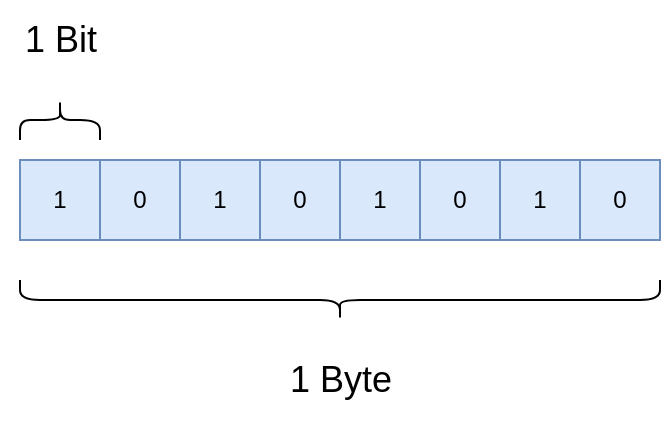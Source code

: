 <mxfile version="20.8.10" type="device" pages="17"><diagram id="TNW9_KAsF-RwLPPb3-R2" name="占用空间大小"><mxGraphModel dx="954" dy="621" grid="1" gridSize="10" guides="1" tooltips="1" connect="1" arrows="1" fold="1" page="1" pageScale="1" pageWidth="48000" pageHeight="36000" math="0" shadow="0"><root><mxCell id="0"/><mxCell id="1" parent="0"/><mxCell id="skJf_XM0vFfsUMU_hWaV-1" value="1" style="whiteSpace=wrap;html=1;aspect=fixed;fillColor=#dae8fc;strokeColor=#6c8ebf;" parent="1" vertex="1"><mxGeometry x="130" y="220" width="40" height="40" as="geometry"/></mxCell><mxCell id="skJf_XM0vFfsUMU_hWaV-2" value="0" style="whiteSpace=wrap;html=1;aspect=fixed;fillColor=#dae8fc;strokeColor=#6c8ebf;" parent="1" vertex="1"><mxGeometry x="170" y="220" width="40" height="40" as="geometry"/></mxCell><mxCell id="skJf_XM0vFfsUMU_hWaV-3" value="1" style="whiteSpace=wrap;html=1;aspect=fixed;fillColor=#dae8fc;strokeColor=#6c8ebf;" parent="1" vertex="1"><mxGeometry x="210" y="220" width="40" height="40" as="geometry"/></mxCell><mxCell id="skJf_XM0vFfsUMU_hWaV-4" value="0" style="whiteSpace=wrap;html=1;aspect=fixed;fillColor=#dae8fc;strokeColor=#6c8ebf;" parent="1" vertex="1"><mxGeometry x="250" y="220" width="40" height="40" as="geometry"/></mxCell><mxCell id="skJf_XM0vFfsUMU_hWaV-5" value="1" style="whiteSpace=wrap;html=1;aspect=fixed;fillColor=#dae8fc;strokeColor=#6c8ebf;" parent="1" vertex="1"><mxGeometry x="290" y="220" width="40" height="40" as="geometry"/></mxCell><mxCell id="skJf_XM0vFfsUMU_hWaV-6" value="0" style="whiteSpace=wrap;html=1;aspect=fixed;fillColor=#dae8fc;strokeColor=#6c8ebf;" parent="1" vertex="1"><mxGeometry x="330" y="220" width="40" height="40" as="geometry"/></mxCell><mxCell id="skJf_XM0vFfsUMU_hWaV-7" value="1" style="whiteSpace=wrap;html=1;aspect=fixed;fillColor=#dae8fc;strokeColor=#6c8ebf;" parent="1" vertex="1"><mxGeometry x="370" y="220" width="40" height="40" as="geometry"/></mxCell><mxCell id="skJf_XM0vFfsUMU_hWaV-8" value="0" style="whiteSpace=wrap;html=1;aspect=fixed;fillColor=#dae8fc;strokeColor=#6c8ebf;" parent="1" vertex="1"><mxGeometry x="410" y="220" width="40" height="40" as="geometry"/></mxCell><mxCell id="skJf_XM0vFfsUMU_hWaV-9" value="" style="shape=curlyBracket;whiteSpace=wrap;html=1;rounded=1;labelPosition=left;verticalLabelPosition=middle;align=right;verticalAlign=middle;fontSize=18;rotation=-90;" parent="1" vertex="1"><mxGeometry x="280" y="130" width="20" height="320" as="geometry"/></mxCell><mxCell id="skJf_XM0vFfsUMU_hWaV-10" value="1 Byte" style="text;html=1;align=center;verticalAlign=middle;resizable=0;points=[];autosize=1;strokeColor=none;fillColor=none;fontSize=18;" parent="1" vertex="1"><mxGeometry x="255" y="310" width="70" height="40" as="geometry"/></mxCell><mxCell id="skJf_XM0vFfsUMU_hWaV-11" value="" style="shape=curlyBracket;whiteSpace=wrap;html=1;rounded=1;labelPosition=left;verticalLabelPosition=middle;align=right;verticalAlign=middle;fontSize=18;rotation=90;size=0.5;" parent="1" vertex="1"><mxGeometry x="140" y="180" width="20" height="40" as="geometry"/></mxCell><mxCell id="skJf_XM0vFfsUMU_hWaV-12" value="1 Bit" style="text;html=1;align=center;verticalAlign=middle;resizable=0;points=[];autosize=1;strokeColor=none;fillColor=none;fontSize=18;" parent="1" vertex="1"><mxGeometry x="120" y="140" width="60" height="40" as="geometry"/></mxCell></root></mxGraphModel></diagram><diagram name="能表示的数据范围" id="1FvYKu0PgbJ7y_Qxti98"><mxGraphModel dx="954" dy="621" grid="1" gridSize="10" guides="1" tooltips="1" connect="1" arrows="1" fold="1" page="1" pageScale="1" pageWidth="48000" pageHeight="36000" math="0" shadow="0"><root><mxCell id="0"/><mxCell id="1" parent="0"/><mxCell id="ua1axF7ktU41AnKNo7cA-1" value="1" style="whiteSpace=wrap;html=1;aspect=fixed;fillColor=#dae8fc;strokeColor=#6c8ebf;" parent="1" vertex="1"><mxGeometry x="130" y="220" width="40" height="40" as="geometry"/></mxCell><mxCell id="ua1axF7ktU41AnKNo7cA-2" value="0" style="whiteSpace=wrap;html=1;aspect=fixed;fillColor=#dae8fc;strokeColor=#6c8ebf;" parent="1" vertex="1"><mxGeometry x="130" y="260" width="40" height="40" as="geometry"/></mxCell><mxCell id="ua1axF7ktU41AnKNo7cA-3" value="0" style="whiteSpace=wrap;html=1;aspect=fixed;fillColor=#dae8fc;strokeColor=#6c8ebf;" parent="1" vertex="1"><mxGeometry x="260" y="220" width="40" height="40" as="geometry"/></mxCell><mxCell id="ua1axF7ktU41AnKNo7cA-4" value="1" style="whiteSpace=wrap;html=1;aspect=fixed;fillColor=#dae8fc;strokeColor=#6c8ebf;" parent="1" vertex="1"><mxGeometry x="260" y="300" width="40" height="40" as="geometry"/></mxCell><mxCell id="ua1axF7ktU41AnKNo7cA-5" value="0" style="whiteSpace=wrap;html=1;aspect=fixed;fillColor=#dae8fc;strokeColor=#6c8ebf;" parent="1" vertex="1"><mxGeometry x="300" y="220" width="40" height="40" as="geometry"/></mxCell><mxCell id="ua1axF7ktU41AnKNo7cA-6" value="0" style="whiteSpace=wrap;html=1;aspect=fixed;fillColor=#dae8fc;strokeColor=#6c8ebf;" parent="1" vertex="1"><mxGeometry x="260" y="260" width="40" height="40" as="geometry"/></mxCell><mxCell id="ua1axF7ktU41AnKNo7cA-7" value="1" style="whiteSpace=wrap;html=1;aspect=fixed;fillColor=#dae8fc;strokeColor=#6c8ebf;" parent="1" vertex="1"><mxGeometry x="300" y="260" width="40" height="40" as="geometry"/></mxCell><mxCell id="ua1axF7ktU41AnKNo7cA-8" value="0" style="whiteSpace=wrap;html=1;aspect=fixed;fillColor=#dae8fc;strokeColor=#6c8ebf;" parent="1" vertex="1"><mxGeometry x="300" y="300" width="40" height="40" as="geometry"/></mxCell><mxCell id="ua1axF7ktU41AnKNo7cA-9" value="1" style="whiteSpace=wrap;html=1;aspect=fixed;fillColor=#dae8fc;strokeColor=#6c8ebf;" parent="1" vertex="1"><mxGeometry x="260" y="340" width="40" height="40" as="geometry"/></mxCell><mxCell id="ua1axF7ktU41AnKNo7cA-10" value="1" style="whiteSpace=wrap;html=1;aspect=fixed;fillColor=#dae8fc;strokeColor=#6c8ebf;" parent="1" vertex="1"><mxGeometry x="300" y="340" width="40" height="40" as="geometry"/></mxCell><mxCell id="ua1axF7ktU41AnKNo7cA-11" value="0" style="whiteSpace=wrap;html=1;aspect=fixed;fillColor=#ffe6cc;strokeColor=#d79b00;" parent="1" vertex="1"><mxGeometry x="430" y="220" width="40" height="40" as="geometry"/></mxCell><mxCell id="ua1axF7ktU41AnKNo7cA-12" value="0" style="whiteSpace=wrap;html=1;aspect=fixed;fillColor=#ffe6cc;strokeColor=#d79b00;" parent="1" vertex="1"><mxGeometry x="430" y="300" width="40" height="40" as="geometry"/></mxCell><mxCell id="ua1axF7ktU41AnKNo7cA-13" value="0" style="whiteSpace=wrap;html=1;aspect=fixed;fillColor=#dae8fc;strokeColor=#6c8ebf;" parent="1" vertex="1"><mxGeometry x="470" y="220" width="40" height="40" as="geometry"/></mxCell><mxCell id="ua1axF7ktU41AnKNo7cA-14" value="0" style="whiteSpace=wrap;html=1;aspect=fixed;fillColor=#ffe6cc;strokeColor=#d79b00;" parent="1" vertex="1"><mxGeometry x="430" y="260" width="40" height="40" as="geometry"/></mxCell><mxCell id="ua1axF7ktU41AnKNo7cA-15" value="0" style="whiteSpace=wrap;html=1;aspect=fixed;fillColor=#dae8fc;strokeColor=#6c8ebf;" parent="1" vertex="1"><mxGeometry x="470" y="260" width="40" height="40" as="geometry"/></mxCell><mxCell id="ua1axF7ktU41AnKNo7cA-16" value="1" style="whiteSpace=wrap;html=1;aspect=fixed;fillColor=#dae8fc;strokeColor=#6c8ebf;" parent="1" vertex="1"><mxGeometry x="470" y="300" width="40" height="40" as="geometry"/></mxCell><mxCell id="ua1axF7ktU41AnKNo7cA-17" value="0" style="whiteSpace=wrap;html=1;aspect=fixed;fillColor=#ffe6cc;strokeColor=#d79b00;" parent="1" vertex="1"><mxGeometry x="430" y="340" width="40" height="40" as="geometry"/></mxCell><mxCell id="ua1axF7ktU41AnKNo7cA-18" value="1" style="whiteSpace=wrap;html=1;aspect=fixed;fillColor=#dae8fc;strokeColor=#6c8ebf;" parent="1" vertex="1"><mxGeometry x="470" y="340" width="40" height="40" as="geometry"/></mxCell><mxCell id="ua1axF7ktU41AnKNo7cA-19" value="0" style="whiteSpace=wrap;html=1;aspect=fixed;fillColor=#dae8fc;strokeColor=#6c8ebf;" parent="1" vertex="1"><mxGeometry x="510" y="220" width="40" height="40" as="geometry"/></mxCell><mxCell id="ua1axF7ktU41AnKNo7cA-20" value="1" style="whiteSpace=wrap;html=1;aspect=fixed;fillColor=#dae8fc;strokeColor=#6c8ebf;" parent="1" vertex="1"><mxGeometry x="510" y="260" width="40" height="40" as="geometry"/></mxCell><mxCell id="ua1axF7ktU41AnKNo7cA-21" value="0" style="whiteSpace=wrap;html=1;aspect=fixed;fillColor=#dae8fc;strokeColor=#6c8ebf;" parent="1" vertex="1"><mxGeometry x="510" y="300" width="40" height="40" as="geometry"/></mxCell><mxCell id="ua1axF7ktU41AnKNo7cA-22" value="1" style="whiteSpace=wrap;html=1;aspect=fixed;fillColor=#dae8fc;strokeColor=#6c8ebf;" parent="1" vertex="1"><mxGeometry x="510" y="340" width="40" height="40" as="geometry"/></mxCell><mxCell id="ua1axF7ktU41AnKNo7cA-23" value="1" style="whiteSpace=wrap;html=1;aspect=fixed;fillColor=#ffe6cc;strokeColor=#d79b00;" parent="1" vertex="1"><mxGeometry x="430" y="380" width="40" height="40" as="geometry"/></mxCell><mxCell id="ua1axF7ktU41AnKNo7cA-24" value="1" style="whiteSpace=wrap;html=1;aspect=fixed;fillColor=#ffe6cc;strokeColor=#d79b00;" parent="1" vertex="1"><mxGeometry x="430" y="460" width="40" height="40" as="geometry"/></mxCell><mxCell id="ua1axF7ktU41AnKNo7cA-25" value="0" style="whiteSpace=wrap;html=1;aspect=fixed;fillColor=#dae8fc;strokeColor=#6c8ebf;" parent="1" vertex="1"><mxGeometry x="470" y="380" width="40" height="40" as="geometry"/></mxCell><mxCell id="ua1axF7ktU41AnKNo7cA-26" value="1" style="whiteSpace=wrap;html=1;aspect=fixed;fillColor=#ffe6cc;strokeColor=#d79b00;" parent="1" vertex="1"><mxGeometry x="430" y="420" width="40" height="40" as="geometry"/></mxCell><mxCell id="ua1axF7ktU41AnKNo7cA-27" value="0" style="whiteSpace=wrap;html=1;aspect=fixed;fillColor=#dae8fc;strokeColor=#6c8ebf;" parent="1" vertex="1"><mxGeometry x="470" y="420" width="40" height="40" as="geometry"/></mxCell><mxCell id="ua1axF7ktU41AnKNo7cA-28" value="1" style="whiteSpace=wrap;html=1;aspect=fixed;fillColor=#dae8fc;strokeColor=#6c8ebf;" parent="1" vertex="1"><mxGeometry x="470" y="460" width="40" height="40" as="geometry"/></mxCell><mxCell id="ua1axF7ktU41AnKNo7cA-29" value="1" style="whiteSpace=wrap;html=1;aspect=fixed;fillColor=#ffe6cc;strokeColor=#d79b00;" parent="1" vertex="1"><mxGeometry x="430" y="500" width="40" height="40" as="geometry"/></mxCell><mxCell id="ua1axF7ktU41AnKNo7cA-30" value="1" style="whiteSpace=wrap;html=1;aspect=fixed;fillColor=#dae8fc;strokeColor=#6c8ebf;" parent="1" vertex="1"><mxGeometry x="470" y="500" width="40" height="40" as="geometry"/></mxCell><mxCell id="ua1axF7ktU41AnKNo7cA-31" value="0" style="whiteSpace=wrap;html=1;aspect=fixed;fillColor=#dae8fc;strokeColor=#6c8ebf;" parent="1" vertex="1"><mxGeometry x="510" y="380" width="40" height="40" as="geometry"/></mxCell><mxCell id="ua1axF7ktU41AnKNo7cA-32" value="1" style="whiteSpace=wrap;html=1;aspect=fixed;fillColor=#dae8fc;strokeColor=#6c8ebf;" parent="1" vertex="1"><mxGeometry x="510" y="420" width="40" height="40" as="geometry"/></mxCell><mxCell id="ua1axF7ktU41AnKNo7cA-33" value="0" style="whiteSpace=wrap;html=1;aspect=fixed;fillColor=#dae8fc;strokeColor=#6c8ebf;" parent="1" vertex="1"><mxGeometry x="510" y="460" width="40" height="40" as="geometry"/></mxCell><mxCell id="ua1axF7ktU41AnKNo7cA-34" value="1" style="whiteSpace=wrap;html=1;aspect=fixed;fillColor=#dae8fc;strokeColor=#6c8ebf;" parent="1" vertex="1"><mxGeometry x="510" y="500" width="40" height="40" as="geometry"/></mxCell><mxCell id="ua1axF7ktU41AnKNo7cA-35" value="&lt;font style=&quot;font-size: 18px;&quot;&gt;2的1次方&lt;/font&gt;" style="text;html=1;align=center;verticalAlign=middle;resizable=0;points=[];autosize=1;strokeColor=none;fillColor=none;" parent="1" vertex="1"><mxGeometry x="100" y="330" width="100" height="40" as="geometry"/></mxCell><mxCell id="ua1axF7ktU41AnKNo7cA-36" value="&lt;font style=&quot;font-size: 18px;&quot;&gt;2的2次方&lt;/font&gt;" style="text;html=1;align=center;verticalAlign=middle;resizable=0;points=[];autosize=1;strokeColor=none;fillColor=none;" parent="1" vertex="1"><mxGeometry x="250" y="410" width="100" height="40" as="geometry"/></mxCell><mxCell id="ua1axF7ktU41AnKNo7cA-37" value="&lt;font style=&quot;font-size: 18px;&quot;&gt;2的3次方&lt;/font&gt;" style="text;html=1;align=center;verticalAlign=middle;resizable=0;points=[];autosize=1;strokeColor=none;fillColor=none;" parent="1" vertex="1"><mxGeometry x="440" y="570" width="100" height="40" as="geometry"/></mxCell></root></mxGraphModel></diagram><diagram id="rb7y4LlEpyB_thPqzhXo" name="操作数和操作码"><mxGraphModel dx="954" dy="621" grid="1" gridSize="10" guides="1" tooltips="1" connect="1" arrows="1" fold="1" page="1" pageScale="1" pageWidth="48000" pageHeight="36000" math="0" shadow="0"><root><mxCell id="0"/><mxCell id="1" parent="0"/><mxCell id="I9UtbiRGD5TsmONAqxyT-1" value="&lt;font style=&quot;font-size: 24px;&quot;&gt;操作码&lt;/font&gt;" style="rounded=0;whiteSpace=wrap;html=1;" parent="1" vertex="1"><mxGeometry x="130" y="230" width="110" height="60" as="geometry"/></mxCell><mxCell id="I9UtbiRGD5TsmONAqxyT-2" value="&lt;font style=&quot;font-size: 24px;&quot;&gt;操作数&lt;/font&gt;" style="rounded=0;whiteSpace=wrap;html=1;" parent="1" vertex="1"><mxGeometry x="240" y="230" width="110" height="60" as="geometry"/></mxCell></root></mxGraphModel></diagram><diagram id="QnT0CVQ2ZBiLWaqy8e-D" name="函数的定义"><mxGraphModel dx="954" dy="621" grid="1" gridSize="10" guides="1" tooltips="1" connect="1" arrows="1" fold="1" page="1" pageScale="1" pageWidth="48000" pageHeight="36000" math="0" shadow="0"><root><mxCell id="0"/><mxCell id="1" parent="0"/><mxCell id="oHuZxLLn8cd2-FpNWiMz-1" value="&lt;div&gt;int main()&lt;/div&gt;&lt;div&gt;{&lt;/div&gt;&lt;div&gt;&amp;nbsp; &amp;nbsp; std::cout &amp;lt;&amp;lt; &quot;Hello, World!&quot; &amp;lt;&amp;lt; std::endl;&lt;/div&gt;&lt;div&gt;&amp;nbsp; &amp;nbsp; return 0;&lt;/div&gt;&lt;div&gt;}&lt;/div&gt;" style="text;html=1;align=left;verticalAlign=middle;resizable=0;points=[];autosize=1;strokeColor=none;fillColor=none;fontSize=24;" parent="1" vertex="1"><mxGeometry x="240" y="160" width="480" height="160" as="geometry"/></mxCell><mxCell id="oHuZxLLn8cd2-FpNWiMz-2" value="" style="shape=curlyBracket;whiteSpace=wrap;html=1;rounded=1;labelPosition=left;verticalLabelPosition=middle;align=right;verticalAlign=middle;fontSize=36;rotation=90;" parent="1" vertex="1"><mxGeometry x="297" y="120" width="20" height="60" as="geometry"/></mxCell><mxCell id="oHuZxLLn8cd2-FpNWiMz-3" value="&lt;font style=&quot;font-size: 24px;&quot;&gt;函数名&lt;/font&gt;" style="text;html=1;align=center;verticalAlign=middle;resizable=0;points=[];autosize=1;strokeColor=none;fillColor=none;fontSize=36;" parent="1" vertex="1"><mxGeometry x="260" y="90" width="100" height="60" as="geometry"/></mxCell><mxCell id="oHuZxLLn8cd2-FpNWiMz-4" value="" style="shape=curlyBracket;whiteSpace=wrap;html=1;rounded=1;flipH=1;labelPosition=right;verticalLabelPosition=middle;align=left;verticalAlign=middle;fontSize=24;" parent="1" vertex="1"><mxGeometry x="710" y="228" width="20" height="40" as="geometry"/></mxCell><mxCell id="oHuZxLLn8cd2-FpNWiMz-5" value="函数体" style="text;html=1;align=center;verticalAlign=middle;resizable=0;points=[];autosize=1;strokeColor=none;fillColor=none;fontSize=24;" parent="1" vertex="1"><mxGeometry x="730" y="228" width="100" height="40" as="geometry"/></mxCell></root></mxGraphModel></diagram><diagram id="SeLvuydMHPcMNAxbkrPE" name="数的表示"><mxGraphModel dx="954" dy="621" grid="1" gridSize="10" guides="1" tooltips="1" connect="1" arrows="1" fold="1" page="1" pageScale="1" pageWidth="48000" pageHeight="36000" math="0" shadow="0"><root><mxCell id="0"/><mxCell id="1" parent="0"/><mxCell id="rKy9wpmCVQg1AVVKJbkV-1" value="1" style="whiteSpace=wrap;html=1;aspect=fixed;fillColor=#dae8fc;strokeColor=#6c8ebf;" parent="1" vertex="1"><mxGeometry x="130" y="220" width="40" height="40" as="geometry"/></mxCell><mxCell id="rKy9wpmCVQg1AVVKJbkV-2" value="0" style="whiteSpace=wrap;html=1;aspect=fixed;fillColor=#dae8fc;strokeColor=#6c8ebf;" parent="1" vertex="1"><mxGeometry x="170" y="220" width="40" height="40" as="geometry"/></mxCell><mxCell id="rKy9wpmCVQg1AVVKJbkV-3" value="0" style="whiteSpace=wrap;html=1;aspect=fixed;fillColor=#dae8fc;strokeColor=#6c8ebf;" parent="1" vertex="1"><mxGeometry x="210" y="220" width="40" height="40" as="geometry"/></mxCell><mxCell id="rKy9wpmCVQg1AVVKJbkV-4" value="..." style="whiteSpace=wrap;html=1;aspect=fixed;fillColor=#dae8fc;strokeColor=#6c8ebf;" parent="1" vertex="1"><mxGeometry x="250" y="220" width="40" height="40" as="geometry"/></mxCell><mxCell id="rKy9wpmCVQg1AVVKJbkV-5" value="..." style="whiteSpace=wrap;html=1;aspect=fixed;fillColor=#dae8fc;strokeColor=#6c8ebf;" parent="1" vertex="1"><mxGeometry x="290" y="220" width="40" height="40" as="geometry"/></mxCell><mxCell id="rKy9wpmCVQg1AVVKJbkV-6" value="0" style="whiteSpace=wrap;html=1;aspect=fixed;fillColor=#dae8fc;strokeColor=#6c8ebf;" parent="1" vertex="1"><mxGeometry x="330" y="220" width="40" height="40" as="geometry"/></mxCell><mxCell id="rKy9wpmCVQg1AVVKJbkV-7" value="1" style="whiteSpace=wrap;html=1;aspect=fixed;fillColor=#dae8fc;strokeColor=#6c8ebf;" parent="1" vertex="1"><mxGeometry x="370" y="220" width="40" height="40" as="geometry"/></mxCell><mxCell id="rKy9wpmCVQg1AVVKJbkV-8" value="0" style="whiteSpace=wrap;html=1;aspect=fixed;fillColor=#dae8fc;strokeColor=#6c8ebf;" parent="1" vertex="1"><mxGeometry x="410" y="220" width="40" height="40" as="geometry"/></mxCell><mxCell id="rKy9wpmCVQg1AVVKJbkV-11" value="" style="shape=curlyBracket;whiteSpace=wrap;html=1;rounded=1;labelPosition=left;verticalLabelPosition=middle;align=right;verticalAlign=middle;fontSize=18;rotation=90;size=0.5;" parent="1" vertex="1"><mxGeometry x="140" y="180" width="20" height="40" as="geometry"/></mxCell><mxCell id="rKy9wpmCVQg1AVVKJbkV-12" value="符号位" style="text;html=1;align=center;verticalAlign=middle;resizable=0;points=[];autosize=1;strokeColor=none;fillColor=none;fontSize=18;" parent="1" vertex="1"><mxGeometry x="110" y="140" width="80" height="40" as="geometry"/></mxCell><mxCell id="IJq-yy4mQ4ZYNULCxscq-1" value="" style="shape=curlyBracket;whiteSpace=wrap;html=1;rounded=1;labelPosition=left;verticalLabelPosition=middle;align=right;verticalAlign=middle;fontSize=18;rotation=-90;" parent="1" vertex="1"><mxGeometry x="280" y="130" width="20" height="320" as="geometry"/></mxCell><mxCell id="IJq-yy4mQ4ZYNULCxscq-2" value="32位" style="text;html=1;align=center;verticalAlign=middle;resizable=0;points=[];autosize=1;strokeColor=none;fillColor=none;fontSize=18;" parent="1" vertex="1"><mxGeometry x="260" y="310" width="60" height="40" as="geometry"/></mxCell><mxCell id="IJq-yy4mQ4ZYNULCxscq-3" value="正数符号位为0&lt;br&gt;负数符号位为1" style="shape=note;strokeWidth=2;fontSize=14;size=20;whiteSpace=wrap;html=1;fillColor=#fff2cc;strokeColor=#d6b656;fontColor=#666600;" parent="1" vertex="1"><mxGeometry x="210" y="120" width="150" height="80" as="geometry"/></mxCell></root></mxGraphModel></diagram><diagram id="-v0ce5Ra2NZbqYJw-Wub" name="二维数组在内存中的表示"><mxGraphModel dx="954" dy="621" grid="1" gridSize="10" guides="1" tooltips="1" connect="1" arrows="1" fold="1" page="1" pageScale="1" pageWidth="48000" pageHeight="36000" math="0" shadow="0"><root><mxCell id="0"/><mxCell id="1" parent="0"/><mxCell id="z2n8wooufFbSe7smUsFe-1" value="a[0][0]" style="rounded=0;whiteSpace=wrap;html=1;" parent="1" vertex="1"><mxGeometry x="270" y="170" width="90" height="40" as="geometry"/></mxCell><mxCell id="z2n8wooufFbSe7smUsFe-2" value="a[0][1]" style="rounded=0;whiteSpace=wrap;html=1;" parent="1" vertex="1"><mxGeometry x="270" y="210" width="90" height="40" as="geometry"/></mxCell><mxCell id="z2n8wooufFbSe7smUsFe-3" value="a[1][0]" style="rounded=0;whiteSpace=wrap;html=1;" parent="1" vertex="1"><mxGeometry x="270" y="250" width="90" height="40" as="geometry"/></mxCell><mxCell id="z2n8wooufFbSe7smUsFe-4" value="a[1][1]" style="rounded=0;whiteSpace=wrap;html=1;" parent="1" vertex="1"><mxGeometry x="270" y="290" width="90" height="40" as="geometry"/></mxCell><mxCell id="z2n8wooufFbSe7smUsFe-5" value="a[2][0]" style="rounded=0;whiteSpace=wrap;html=1;" parent="1" vertex="1"><mxGeometry x="270" y="330" width="90" height="40" as="geometry"/></mxCell><mxCell id="z2n8wooufFbSe7smUsFe-6" value="a[2][1]" style="rounded=0;whiteSpace=wrap;html=1;" parent="1" vertex="1"><mxGeometry x="270" y="370" width="90" height="40" as="geometry"/></mxCell></root></mxGraphModel></diagram><diagram id="JyJyhhLlBwUdJL2Uq3RV" name="数组的表示"><mxGraphModel dx="954" dy="621" grid="1" gridSize="10" guides="1" tooltips="1" connect="1" arrows="1" fold="1" page="1" pageScale="1" pageWidth="48000" pageHeight="36000" math="0" shadow="0"><root><mxCell id="0"/><mxCell id="1" parent="0"/><mxCell id="CyxhPwpJJk7cx49COqD--1" value="&lt;font style=&quot;font-size: 14px;&quot;&gt;a[0]&lt;/font&gt;" style="rounded=0;whiteSpace=wrap;html=1;fontSize=24;fillColor=#dae8fc;strokeColor=#6c8ebf;" parent="1" vertex="1"><mxGeometry x="150" y="170" width="100" height="50" as="geometry"/></mxCell><mxCell id="f_qMBji_AN6UWdN_Zlc7-1" value="&lt;font style=&quot;font-size: 14px;&quot;&gt;a[1]&lt;/font&gt;" style="rounded=0;whiteSpace=wrap;html=1;fontSize=24;fillColor=#dae8fc;strokeColor=#6c8ebf;" parent="1" vertex="1"><mxGeometry x="250" y="170" width="100" height="50" as="geometry"/></mxCell><mxCell id="f_qMBji_AN6UWdN_Zlc7-2" value="&lt;font style=&quot;font-size: 14px;&quot;&gt;a[2]&lt;/font&gt;" style="rounded=0;whiteSpace=wrap;html=1;fontSize=24;fillColor=#dae8fc;strokeColor=#6c8ebf;" parent="1" vertex="1"><mxGeometry x="350" y="170" width="100" height="50" as="geometry"/></mxCell><mxCell id="f_qMBji_AN6UWdN_Zlc7-5" value="&lt;font style=&quot;font-size: 14px;&quot;&gt;100&lt;/font&gt;" style="text;html=1;align=center;verticalAlign=middle;resizable=0;points=[];autosize=1;strokeColor=none;fillColor=none;fontSize=12;" parent="1" vertex="1"><mxGeometry x="125" y="225" width="50" height="30" as="geometry"/></mxCell><mxCell id="f_qMBji_AN6UWdN_Zlc7-7" value="&lt;font style=&quot;font-size: 14px;&quot;&gt;104&lt;/font&gt;" style="text;html=1;align=center;verticalAlign=middle;resizable=0;points=[];autosize=1;strokeColor=none;fillColor=none;fontSize=12;" parent="1" vertex="1"><mxGeometry x="225" y="225" width="50" height="30" as="geometry"/></mxCell><mxCell id="f_qMBji_AN6UWdN_Zlc7-9" value="&lt;font style=&quot;font-size: 14px;&quot;&gt;108&lt;/font&gt;" style="text;html=1;align=center;verticalAlign=middle;resizable=0;points=[];autosize=1;strokeColor=none;fillColor=none;fontSize=12;" parent="1" vertex="1"><mxGeometry x="325" y="225" width="50" height="30" as="geometry"/></mxCell><mxCell id="f_qMBji_AN6UWdN_Zlc7-10" value="&lt;font style=&quot;font-size: 14px;&quot;&gt;112&lt;/font&gt;" style="text;html=1;align=center;verticalAlign=middle;resizable=0;points=[];autosize=1;strokeColor=none;fillColor=none;fontSize=12;" parent="1" vertex="1"><mxGeometry x="425" y="225" width="50" height="30" as="geometry"/></mxCell><mxCell id="8YmMzQd0gUVoyNB5yn3O-1" value="a[3]" style="text;html=1;align=center;verticalAlign=middle;resizable=0;points=[];autosize=1;strokeColor=none;fillColor=none;fontSize=14;" vertex="1" parent="1"><mxGeometry x="35" y="185" width="50" height="30" as="geometry"/></mxCell><mxCell id="8YmMzQd0gUVoyNB5yn3O-2" value="&lt;font style=&quot;font-size: 14px;&quot;&gt;a[0][0]&lt;/font&gt;" style="rounded=0;whiteSpace=wrap;html=1;fontSize=24;fillColor=#dae8fc;strokeColor=#6c8ebf;" vertex="1" parent="1"><mxGeometry x="150" y="350" width="100" height="50" as="geometry"/></mxCell><mxCell id="8YmMzQd0gUVoyNB5yn3O-3" value="&lt;font style=&quot;font-size: 14px;&quot;&gt;a[0][1]&lt;/font&gt;" style="rounded=0;whiteSpace=wrap;html=1;fontSize=24;fillColor=#dae8fc;strokeColor=#6c8ebf;" vertex="1" parent="1"><mxGeometry x="250" y="350" width="100" height="50" as="geometry"/></mxCell><mxCell id="8YmMzQd0gUVoyNB5yn3O-4" value="&lt;font style=&quot;font-size: 14px;&quot;&gt;a[0][2]&lt;/font&gt;" style="rounded=0;whiteSpace=wrap;html=1;fontSize=24;fillColor=#dae8fc;strokeColor=#6c8ebf;" vertex="1" parent="1"><mxGeometry x="350" y="350" width="100" height="50" as="geometry"/></mxCell><mxCell id="8YmMzQd0gUVoyNB5yn3O-5" value="&lt;font style=&quot;font-size: 14px;&quot;&gt;100&lt;/font&gt;" style="text;html=1;align=center;verticalAlign=middle;resizable=0;points=[];autosize=1;strokeColor=none;fillColor=none;fontSize=12;" vertex="1" parent="1"><mxGeometry x="125" y="405" width="50" height="30" as="geometry"/></mxCell><mxCell id="8YmMzQd0gUVoyNB5yn3O-6" value="&lt;font style=&quot;font-size: 14px;&quot;&gt;104&lt;/font&gt;" style="text;html=1;align=center;verticalAlign=middle;resizable=0;points=[];autosize=1;strokeColor=none;fillColor=none;fontSize=12;" vertex="1" parent="1"><mxGeometry x="225" y="405" width="50" height="30" as="geometry"/></mxCell><mxCell id="8YmMzQd0gUVoyNB5yn3O-7" value="&lt;font style=&quot;font-size: 14px;&quot;&gt;108&lt;/font&gt;" style="text;html=1;align=center;verticalAlign=middle;resizable=0;points=[];autosize=1;strokeColor=none;fillColor=none;fontSize=12;" vertex="1" parent="1"><mxGeometry x="325" y="405" width="50" height="30" as="geometry"/></mxCell><mxCell id="8YmMzQd0gUVoyNB5yn3O-8" value="&lt;font style=&quot;font-size: 14px;&quot;&gt;112&lt;/font&gt;" style="text;html=1;align=center;verticalAlign=middle;resizable=0;points=[];autosize=1;strokeColor=none;fillColor=none;fontSize=12;" vertex="1" parent="1"><mxGeometry x="425" y="405" width="50" height="30" as="geometry"/></mxCell><mxCell id="8YmMzQd0gUVoyNB5yn3O-9" value="a[2][3]" style="text;html=1;align=center;verticalAlign=middle;resizable=0;points=[];autosize=1;strokeColor=none;fillColor=none;fontSize=14;" vertex="1" parent="1"><mxGeometry x="30" y="365" width="60" height="30" as="geometry"/></mxCell><mxCell id="8YmMzQd0gUVoyNB5yn3O-10" value="&lt;font style=&quot;font-size: 14px;&quot;&gt;a[1][0]&lt;/font&gt;" style="rounded=0;whiteSpace=wrap;html=1;fontSize=24;fillColor=#dae8fc;strokeColor=#6c8ebf;" vertex="1" parent="1"><mxGeometry x="450" y="350" width="100" height="50" as="geometry"/></mxCell><mxCell id="8YmMzQd0gUVoyNB5yn3O-11" value="&lt;font style=&quot;font-size: 14px;&quot;&gt;a[1][1]&lt;/font&gt;" style="rounded=0;whiteSpace=wrap;html=1;fontSize=24;fillColor=#dae8fc;strokeColor=#6c8ebf;" vertex="1" parent="1"><mxGeometry x="550" y="350" width="100" height="50" as="geometry"/></mxCell><mxCell id="8YmMzQd0gUVoyNB5yn3O-12" value="&lt;font style=&quot;font-size: 14px;&quot;&gt;a[1][2]&lt;/font&gt;" style="rounded=0;whiteSpace=wrap;html=1;fontSize=24;fillColor=#dae8fc;strokeColor=#6c8ebf;" vertex="1" parent="1"><mxGeometry x="650" y="350" width="100" height="50" as="geometry"/></mxCell><mxCell id="8YmMzQd0gUVoyNB5yn3O-13" value="&lt;font style=&quot;font-size: 14px;&quot;&gt;116&lt;/font&gt;" style="text;html=1;align=center;verticalAlign=middle;resizable=0;points=[];autosize=1;strokeColor=none;fillColor=none;fontSize=12;" vertex="1" parent="1"><mxGeometry x="528" y="405" width="50" height="30" as="geometry"/></mxCell><mxCell id="8YmMzQd0gUVoyNB5yn3O-14" value="&lt;font style=&quot;font-size: 14px;&quot;&gt;120&lt;/font&gt;" style="text;html=1;align=center;verticalAlign=middle;resizable=0;points=[];autosize=1;strokeColor=none;fillColor=none;fontSize=12;" vertex="1" parent="1"><mxGeometry x="626" y="405" width="50" height="30" as="geometry"/></mxCell><mxCell id="8YmMzQd0gUVoyNB5yn3O-15" value="&lt;font style=&quot;font-size: 14px;&quot;&gt;124&lt;/font&gt;" style="text;html=1;align=center;verticalAlign=middle;resizable=0;points=[];autosize=1;strokeColor=none;fillColor=none;fontSize=12;" vertex="1" parent="1"><mxGeometry x="726" y="405" width="50" height="30" as="geometry"/></mxCell></root></mxGraphModel></diagram><diagram id="ZSYONuJzcSY56ohnHH5D" name="switch语句"><mxGraphModel dx="954" dy="621" grid="1" gridSize="10" guides="1" tooltips="1" connect="1" arrows="1" fold="1" page="1" pageScale="1" pageWidth="48000" pageHeight="36000" math="0" shadow="0"><root><mxCell id="0"/><mxCell id="1" parent="0"/><mxCell id="EUmghNGBjR2EeNtxk1KW-13" style="edgeStyle=orthogonalEdgeStyle;rounded=0;orthogonalLoop=1;jettySize=auto;html=1;exitX=1;exitY=0.5;exitDx=0;exitDy=0;exitPerimeter=0;entryX=0;entryY=0.5;entryDx=0;entryDy=0;" parent="1" source="EUmghNGBjR2EeNtxk1KW-3" target="EUmghNGBjR2EeNtxk1KW-7" edge="1"><mxGeometry relative="1" as="geometry"/></mxCell><mxCell id="EUmghNGBjR2EeNtxk1KW-18" style="edgeStyle=orthogonalEdgeStyle;rounded=0;orthogonalLoop=1;jettySize=auto;html=1;exitX=0.5;exitY=1;exitDx=0;exitDy=0;exitPerimeter=0;entryX=0.5;entryY=0;entryDx=0;entryDy=0;entryPerimeter=0;" parent="1" source="EUmghNGBjR2EeNtxk1KW-3" target="EUmghNGBjR2EeNtxk1KW-15" edge="1"><mxGeometry relative="1" as="geometry"/></mxCell><mxCell id="EUmghNGBjR2EeNtxk1KW-3" value="常量表达式1" style="strokeWidth=2;html=1;shape=mxgraph.flowchart.decision;whiteSpace=wrap;" parent="1" vertex="1"><mxGeometry x="372.5" y="370" width="135" height="60" as="geometry"/></mxCell><mxCell id="EUmghNGBjR2EeNtxk1KW-35" style="edgeStyle=orthogonalEdgeStyle;rounded=0;orthogonalLoop=1;jettySize=auto;html=1;exitX=0.5;exitY=1;exitDx=0;exitDy=0;entryX=0.5;entryY=0;entryDx=0;entryDy=0;" parent="1" source="EUmghNGBjR2EeNtxk1KW-7" target="EUmghNGBjR2EeNtxk1KW-16" edge="1"><mxGeometry relative="1" as="geometry"/></mxCell><mxCell id="EUmghNGBjR2EeNtxk1KW-7" value="语句1" style="rounded=1;whiteSpace=wrap;html=1;absoluteArcSize=1;arcSize=14;strokeWidth=2;" parent="1" vertex="1"><mxGeometry x="590" y="375" width="90" height="50" as="geometry"/></mxCell><mxCell id="EUmghNGBjR2EeNtxk1KW-11" style="edgeStyle=orthogonalEdgeStyle;rounded=0;orthogonalLoop=1;jettySize=auto;html=1;exitX=0.5;exitY=1;exitDx=0;exitDy=0;exitPerimeter=0;entryX=0.5;entryY=0;entryDx=0;entryDy=0;entryPerimeter=0;" parent="1" source="EUmghNGBjR2EeNtxk1KW-12" target="EUmghNGBjR2EeNtxk1KW-3" edge="1"><mxGeometry relative="1" as="geometry"><mxPoint x="440" y="290" as="targetPoint"/></mxGeometry></mxCell><mxCell id="EUmghNGBjR2EeNtxk1KW-12" value="开始" style="strokeWidth=2;html=1;shape=mxgraph.flowchart.start_1;whiteSpace=wrap;" parent="1" vertex="1"><mxGeometry x="390" y="260" width="100" height="60" as="geometry"/></mxCell><mxCell id="EUmghNGBjR2EeNtxk1KW-14" value="true" style="text;html=1;align=center;verticalAlign=middle;resizable=0;points=[];autosize=1;strokeColor=none;fillColor=none;" parent="1" vertex="1"><mxGeometry x="516" y="365" width="40" height="30" as="geometry"/></mxCell><mxCell id="EUmghNGBjR2EeNtxk1KW-17" style="edgeStyle=orthogonalEdgeStyle;rounded=0;orthogonalLoop=1;jettySize=auto;html=1;exitX=1;exitY=0.5;exitDx=0;exitDy=0;exitPerimeter=0;entryX=0;entryY=0.5;entryDx=0;entryDy=0;" parent="1" source="EUmghNGBjR2EeNtxk1KW-15" target="EUmghNGBjR2EeNtxk1KW-16" edge="1"><mxGeometry relative="1" as="geometry"/></mxCell><mxCell id="EUmghNGBjR2EeNtxk1KW-22" style="edgeStyle=orthogonalEdgeStyle;rounded=0;orthogonalLoop=1;jettySize=auto;html=1;exitX=0.5;exitY=1;exitDx=0;exitDy=0;exitPerimeter=0;entryX=0.5;entryY=0;entryDx=0;entryDy=0;entryPerimeter=0;" parent="1" source="EUmghNGBjR2EeNtxk1KW-15" target="EUmghNGBjR2EeNtxk1KW-20" edge="1"><mxGeometry relative="1" as="geometry"/></mxCell><mxCell id="EUmghNGBjR2EeNtxk1KW-15" value="常量表达式2" style="strokeWidth=2;html=1;shape=mxgraph.flowchart.decision;whiteSpace=wrap;" parent="1" vertex="1"><mxGeometry x="372.5" y="470" width="135" height="60" as="geometry"/></mxCell><mxCell id="EUmghNGBjR2EeNtxk1KW-36" style="edgeStyle=orthogonalEdgeStyle;rounded=0;orthogonalLoop=1;jettySize=auto;html=1;exitX=0.5;exitY=1;exitDx=0;exitDy=0;entryX=0.5;entryY=0;entryDx=0;entryDy=0;" parent="1" source="EUmghNGBjR2EeNtxk1KW-16" target="EUmghNGBjR2EeNtxk1KW-23" edge="1"><mxGeometry relative="1" as="geometry"/></mxCell><mxCell id="EUmghNGBjR2EeNtxk1KW-39" style="edgeStyle=orthogonalEdgeStyle;rounded=0;orthogonalLoop=1;jettySize=auto;html=1;exitX=1;exitY=0.5;exitDx=0;exitDy=0;" parent="1" source="EUmghNGBjR2EeNtxk1KW-16" target="EUmghNGBjR2EeNtxk1KW-38" edge="1"><mxGeometry relative="1" as="geometry"/></mxCell><mxCell id="EUmghNGBjR2EeNtxk1KW-16" value="语句2" style="rounded=1;whiteSpace=wrap;html=1;absoluteArcSize=1;arcSize=14;strokeWidth=2;" parent="1" vertex="1"><mxGeometry x="590" y="475" width="90" height="50" as="geometry"/></mxCell><mxCell id="EUmghNGBjR2EeNtxk1KW-19" value="true" style="text;html=1;align=center;verticalAlign=middle;resizable=0;points=[];autosize=1;strokeColor=none;fillColor=none;" parent="1" vertex="1"><mxGeometry x="516" y="465" width="40" height="30" as="geometry"/></mxCell><mxCell id="EUmghNGBjR2EeNtxk1KW-24" style="edgeStyle=orthogonalEdgeStyle;rounded=0;orthogonalLoop=1;jettySize=auto;html=1;exitX=1;exitY=0.5;exitDx=0;exitDy=0;exitPerimeter=0;entryX=0;entryY=0.5;entryDx=0;entryDy=0;" parent="1" source="EUmghNGBjR2EeNtxk1KW-20" target="EUmghNGBjR2EeNtxk1KW-23" edge="1"><mxGeometry relative="1" as="geometry"/></mxCell><mxCell id="EUmghNGBjR2EeNtxk1KW-26" style="edgeStyle=orthogonalEdgeStyle;rounded=0;orthogonalLoop=1;jettySize=auto;html=1;exitX=0.5;exitY=1;exitDx=0;exitDy=0;exitPerimeter=0;entryX=0.5;entryY=0;entryDx=0;entryDy=0;" parent="1" source="EUmghNGBjR2EeNtxk1KW-20" target="EUmghNGBjR2EeNtxk1KW-25" edge="1"><mxGeometry relative="1" as="geometry"/></mxCell><mxCell id="EUmghNGBjR2EeNtxk1KW-20" value="常量表达式n" style="strokeWidth=2;html=1;shape=mxgraph.flowchart.decision;whiteSpace=wrap;" parent="1" vertex="1"><mxGeometry x="372.5" y="570" width="135" height="60" as="geometry"/></mxCell><mxCell id="EUmghNGBjR2EeNtxk1KW-21" value="false" style="text;html=1;align=center;verticalAlign=middle;resizable=0;points=[];autosize=1;strokeColor=none;fillColor=none;" parent="1" vertex="1"><mxGeometry x="387" y="435" width="50" height="30" as="geometry"/></mxCell><mxCell id="EUmghNGBjR2EeNtxk1KW-37" style="edgeStyle=orthogonalEdgeStyle;rounded=0;orthogonalLoop=1;jettySize=auto;html=1;exitX=0.5;exitY=1;exitDx=0;exitDy=0;" parent="1" source="EUmghNGBjR2EeNtxk1KW-23" target="EUmghNGBjR2EeNtxk1KW-27" edge="1"><mxGeometry relative="1" as="geometry"/></mxCell><mxCell id="EUmghNGBjR2EeNtxk1KW-23" value="语句n" style="rounded=1;whiteSpace=wrap;html=1;absoluteArcSize=1;arcSize=14;strokeWidth=2;" parent="1" vertex="1"><mxGeometry x="590" y="575" width="90" height="50" as="geometry"/></mxCell><mxCell id="EUmghNGBjR2EeNtxk1KW-28" style="edgeStyle=orthogonalEdgeStyle;rounded=0;orthogonalLoop=1;jettySize=auto;html=1;exitX=1;exitY=0.5;exitDx=0;exitDy=0;entryX=0;entryY=0.5;entryDx=0;entryDy=0;" parent="1" source="EUmghNGBjR2EeNtxk1KW-25" target="EUmghNGBjR2EeNtxk1KW-27" edge="1"><mxGeometry relative="1" as="geometry"/></mxCell><mxCell id="EUmghNGBjR2EeNtxk1KW-25" value="default" style="shape=parallelogram;perimeter=parallelogramPerimeter;whiteSpace=wrap;html=1;fixedSize=1;strokeWidth=2;" parent="1" vertex="1"><mxGeometry x="377.5" y="680" width="125" height="50" as="geometry"/></mxCell><mxCell id="EUmghNGBjR2EeNtxk1KW-34" style="edgeStyle=orthogonalEdgeStyle;rounded=0;orthogonalLoop=1;jettySize=auto;html=1;exitX=0.5;exitY=1;exitDx=0;exitDy=0;" parent="1" source="EUmghNGBjR2EeNtxk1KW-27" target="EUmghNGBjR2EeNtxk1KW-33" edge="1"><mxGeometry relative="1" as="geometry"/></mxCell><mxCell id="EUmghNGBjR2EeNtxk1KW-27" value="语句n+1" style="rounded=1;whiteSpace=wrap;html=1;absoluteArcSize=1;arcSize=14;strokeWidth=2;" parent="1" vertex="1"><mxGeometry x="590" y="680" width="90" height="50" as="geometry"/></mxCell><mxCell id="EUmghNGBjR2EeNtxk1KW-29" value="false" style="text;html=1;align=center;verticalAlign=middle;resizable=0;points=[];autosize=1;strokeColor=none;fillColor=none;" parent="1" vertex="1"><mxGeometry x="385" y="535" width="50" height="30" as="geometry"/></mxCell><mxCell id="EUmghNGBjR2EeNtxk1KW-30" value="true" style="text;html=1;align=center;verticalAlign=middle;resizable=0;points=[];autosize=1;strokeColor=none;fillColor=none;" parent="1" vertex="1"><mxGeometry x="520" y="565" width="40" height="30" as="geometry"/></mxCell><mxCell id="EUmghNGBjR2EeNtxk1KW-31" value="true" style="text;html=1;align=center;verticalAlign=middle;resizable=0;points=[];autosize=1;strokeColor=none;fillColor=none;" parent="1" vertex="1"><mxGeometry x="520" y="665" width="40" height="30" as="geometry"/></mxCell><mxCell id="EUmghNGBjR2EeNtxk1KW-32" value="false" style="text;html=1;align=center;verticalAlign=middle;resizable=0;points=[];autosize=1;strokeColor=none;fillColor=none;" parent="1" vertex="1"><mxGeometry x="383" y="635" width="50" height="30" as="geometry"/></mxCell><mxCell id="EUmghNGBjR2EeNtxk1KW-33" value="结束" style="strokeWidth=2;html=1;shape=mxgraph.flowchart.start_1;whiteSpace=wrap;" parent="1" vertex="1"><mxGeometry x="585" y="770" width="100" height="60" as="geometry"/></mxCell><mxCell id="EUmghNGBjR2EeNtxk1KW-40" style="edgeStyle=orthogonalEdgeStyle;rounded=0;orthogonalLoop=1;jettySize=auto;html=1;exitX=0.5;exitY=1;exitDx=0;exitDy=0;entryX=1;entryY=0.5;entryDx=0;entryDy=0;entryPerimeter=0;" parent="1" source="EUmghNGBjR2EeNtxk1KW-38" target="EUmghNGBjR2EeNtxk1KW-33" edge="1"><mxGeometry relative="1" as="geometry"/></mxCell><mxCell id="EUmghNGBjR2EeNtxk1KW-38" value="break" style="rounded=1;whiteSpace=wrap;html=1;absoluteArcSize=1;arcSize=14;strokeWidth=2;" parent="1" vertex="1"><mxGeometry x="730" y="475" width="90" height="50" as="geometry"/></mxCell></root></mxGraphModel></diagram><diagram id="4C_BfGk3d_RbHz0PojUs" name="while循环"><mxGraphModel dx="954" dy="621" grid="1" gridSize="10" guides="1" tooltips="1" connect="1" arrows="1" fold="1" page="1" pageScale="1" pageWidth="48000" pageHeight="36000" math="0" shadow="0"><root><mxCell id="0"/><mxCell id="1" parent="0"/><mxCell id="l9yAn1dIBFb1WeI99w6E-1" style="edgeStyle=orthogonalEdgeStyle;rounded=0;orthogonalLoop=1;jettySize=auto;html=1;exitX=0.5;exitY=1;exitDx=0;exitDy=0;exitPerimeter=0;entryX=0.5;entryY=0;entryDx=0;entryDy=0;entryPerimeter=0;" parent="1" source="l9yAn1dIBFb1WeI99w6E-2" target="l9yAn1dIBFb1WeI99w6E-5" edge="1"><mxGeometry relative="1" as="geometry"/></mxCell><mxCell id="l9yAn1dIBFb1WeI99w6E-2" value="开始" style="strokeWidth=2;html=1;shape=mxgraph.flowchart.start_1;whiteSpace=wrap;" parent="1" vertex="1"><mxGeometry x="280" y="80" width="100" height="60" as="geometry"/></mxCell><mxCell id="l9yAn1dIBFb1WeI99w6E-3" style="edgeStyle=orthogonalEdgeStyle;rounded=0;orthogonalLoop=1;jettySize=auto;html=1;exitX=0.5;exitY=1;exitDx=0;exitDy=0;exitPerimeter=0;entryX=0.5;entryY=0;entryDx=0;entryDy=0;" parent="1" source="l9yAn1dIBFb1WeI99w6E-5" target="l9yAn1dIBFb1WeI99w6E-7" edge="1"><mxGeometry relative="1" as="geometry"/></mxCell><mxCell id="l9yAn1dIBFb1WeI99w6E-4" style="edgeStyle=orthogonalEdgeStyle;rounded=0;orthogonalLoop=1;jettySize=auto;html=1;exitX=1;exitY=0.5;exitDx=0;exitDy=0;exitPerimeter=0;entryX=1;entryY=0.5;entryDx=0;entryDy=0;entryPerimeter=0;" parent="1" source="l9yAn1dIBFb1WeI99w6E-5" target="l9yAn1dIBFb1WeI99w6E-8" edge="1"><mxGeometry relative="1" as="geometry"><Array as="points"><mxPoint x="500" y="230"/><mxPoint x="500" y="460"/></Array></mxGeometry></mxCell><mxCell id="l9yAn1dIBFb1WeI99w6E-5" value="表达式" style="strokeWidth=2;html=1;shape=mxgraph.flowchart.decision;whiteSpace=wrap;" parent="1" vertex="1"><mxGeometry x="255" y="190" width="150" height="80" as="geometry"/></mxCell><mxCell id="l9yAn1dIBFb1WeI99w6E-6" style="edgeStyle=orthogonalEdgeStyle;rounded=0;orthogonalLoop=1;jettySize=auto;html=1;exitX=0;exitY=0.5;exitDx=0;exitDy=0;entryX=0;entryY=0.5;entryDx=0;entryDy=0;entryPerimeter=0;" parent="1" source="l9yAn1dIBFb1WeI99w6E-7" target="l9yAn1dIBFb1WeI99w6E-5" edge="1"><mxGeometry relative="1" as="geometry"><Array as="points"><mxPoint x="180" y="350"/><mxPoint x="180" y="230"/></Array></mxGeometry></mxCell><mxCell id="l9yAn1dIBFb1WeI99w6E-7" value="语句块" style="rounded=1;whiteSpace=wrap;html=1;absoluteArcSize=1;arcSize=14;strokeWidth=2;" parent="1" vertex="1"><mxGeometry x="272.5" y="320" width="115" height="60" as="geometry"/></mxCell><mxCell id="l9yAn1dIBFb1WeI99w6E-8" value="结束" style="strokeWidth=2;html=1;shape=mxgraph.flowchart.start_1;whiteSpace=wrap;" parent="1" vertex="1"><mxGeometry x="280" y="430" width="100" height="60" as="geometry"/></mxCell><mxCell id="l9yAn1dIBFb1WeI99w6E-9" value="True" style="text;html=1;align=center;verticalAlign=middle;resizable=0;points=[];autosize=1;strokeColor=none;fillColor=none;" parent="1" vertex="1"><mxGeometry x="332.5" y="276" width="50" height="30" as="geometry"/></mxCell><mxCell id="l9yAn1dIBFb1WeI99w6E-10" value="False" style="text;html=1;align=center;verticalAlign=middle;resizable=0;points=[];autosize=1;strokeColor=none;fillColor=none;" parent="1" vertex="1"><mxGeometry x="422" y="193" width="50" height="30" as="geometry"/></mxCell></root></mxGraphModel></diagram><diagram id="Oul3v6jlsUxMXQFDy8Dq" name="do-while循环"><mxGraphModel dx="954" dy="621" grid="1" gridSize="10" guides="1" tooltips="1" connect="1" arrows="1" fold="1" page="1" pageScale="1" pageWidth="48000" pageHeight="36000" math="0" shadow="0"><root><mxCell id="0"/><mxCell id="1" parent="0"/><mxCell id="SOr00xKPWyvOWEgReM25-1" style="edgeStyle=orthogonalEdgeStyle;rounded=0;orthogonalLoop=1;jettySize=auto;html=1;exitX=0.5;exitY=1;exitDx=0;exitDy=0;exitPerimeter=0;entryX=0.5;entryY=0;entryDx=0;entryDy=0;" parent="1" source="ds3OpDe54qTk_iXZhl8J-2" target="ds3OpDe54qTk_iXZhl8J-7" edge="1"><mxGeometry relative="1" as="geometry"/></mxCell><mxCell id="ds3OpDe54qTk_iXZhl8J-2" value="开始" style="strokeWidth=2;html=1;shape=mxgraph.flowchart.start_1;whiteSpace=wrap;" parent="1" vertex="1"><mxGeometry x="280" y="80" width="100" height="60" as="geometry"/></mxCell><mxCell id="SOr00xKPWyvOWEgReM25-3" style="edgeStyle=orthogonalEdgeStyle;rounded=0;orthogonalLoop=1;jettySize=auto;html=1;exitX=0.5;exitY=1;exitDx=0;exitDy=0;exitPerimeter=0;" parent="1" source="ds3OpDe54qTk_iXZhl8J-5" target="ds3OpDe54qTk_iXZhl8J-8" edge="1"><mxGeometry relative="1" as="geometry"/></mxCell><mxCell id="SOr00xKPWyvOWEgReM25-4" style="edgeStyle=orthogonalEdgeStyle;rounded=0;orthogonalLoop=1;jettySize=auto;html=1;exitX=0;exitY=0.5;exitDx=0;exitDy=0;exitPerimeter=0;entryX=0;entryY=0.5;entryDx=0;entryDy=0;" parent="1" source="ds3OpDe54qTk_iXZhl8J-5" target="ds3OpDe54qTk_iXZhl8J-7" edge="1"><mxGeometry relative="1" as="geometry"><Array as="points"><mxPoint x="160" y="340"/><mxPoint x="160" y="220"/></Array></mxGeometry></mxCell><mxCell id="ds3OpDe54qTk_iXZhl8J-5" value="表达式" style="strokeWidth=2;html=1;shape=mxgraph.flowchart.decision;whiteSpace=wrap;" parent="1" vertex="1"><mxGeometry x="255" y="300" width="150" height="80" as="geometry"/></mxCell><mxCell id="SOr00xKPWyvOWEgReM25-2" style="edgeStyle=orthogonalEdgeStyle;rounded=0;orthogonalLoop=1;jettySize=auto;html=1;exitX=0.5;exitY=1;exitDx=0;exitDy=0;" parent="1" source="ds3OpDe54qTk_iXZhl8J-7" target="ds3OpDe54qTk_iXZhl8J-5" edge="1"><mxGeometry relative="1" as="geometry"/></mxCell><mxCell id="ds3OpDe54qTk_iXZhl8J-7" value="语句块" style="rounded=1;whiteSpace=wrap;html=1;absoluteArcSize=1;arcSize=14;strokeWidth=2;" parent="1" vertex="1"><mxGeometry x="272.5" y="190" width="115" height="60" as="geometry"/></mxCell><mxCell id="ds3OpDe54qTk_iXZhl8J-8" value="结束" style="strokeWidth=2;html=1;shape=mxgraph.flowchart.start_1;whiteSpace=wrap;" parent="1" vertex="1"><mxGeometry x="280" y="430" width="100" height="60" as="geometry"/></mxCell><mxCell id="ds3OpDe54qTk_iXZhl8J-9" value="True" style="text;html=1;align=center;verticalAlign=middle;resizable=0;points=[];autosize=1;strokeColor=none;fillColor=none;" parent="1" vertex="1"><mxGeometry x="190" y="300" width="50" height="30" as="geometry"/></mxCell><mxCell id="ds3OpDe54qTk_iXZhl8J-10" value="False" style="text;html=1;align=center;verticalAlign=middle;resizable=0;points=[];autosize=1;strokeColor=none;fillColor=none;" parent="1" vertex="1"><mxGeometry x="355" y="390" width="50" height="30" as="geometry"/></mxCell></root></mxGraphModel></diagram><diagram id="g56UFYIVN9UUqsRyInT5" name="指针"><mxGraphModel dx="954" dy="621" grid="1" gridSize="10" guides="1" tooltips="1" connect="1" arrows="1" fold="1" page="1" pageScale="1" pageWidth="48000" pageHeight="36000" math="0" shadow="0"><root><mxCell id="0"/><mxCell id="1" parent="0"/></root></mxGraphModel></diagram><diagram id="7FYFQnv-929tjcgCVVdF" name="函数的定义和声明"><mxGraphModel dx="954" dy="621" grid="1" gridSize="10" guides="1" tooltips="1" connect="1" arrows="1" fold="1" page="1" pageScale="1" pageWidth="48000" pageHeight="36000" math="0" shadow="0"><root><mxCell id="0"/><mxCell id="1" parent="0"/><mxCell id="mFPzVKzY1UnhBcQATM07-2" value="&lt;div&gt;int sum (int a, int b) {&lt;/div&gt;&lt;div&gt;&amp;nbsp; &amp;nbsp; return a + b;&lt;/div&gt;&lt;div&gt;}&lt;/div&gt;" style="text;html=1;strokeColor=none;fillColor=none;align=left;verticalAlign=middle;whiteSpace=wrap;rounded=0;fontSize=18;" parent="1" vertex="1"><mxGeometry x="160" y="230" width="220" height="30" as="geometry"/></mxCell><mxCell id="mFPzVKzY1UnhBcQATM07-3" value="&lt;div&gt;int sum (int a, int b);&lt;/div&gt;" style="text;html=1;strokeColor=none;fillColor=none;align=left;verticalAlign=middle;whiteSpace=wrap;rounded=0;fontSize=18;" parent="1" vertex="1"><mxGeometry x="380" y="209" width="220" height="30" as="geometry"/></mxCell><mxCell id="mFPzVKzY1UnhBcQATM07-4" value="定义" style="shape=note;strokeWidth=2;fontSize=14;size=20;whiteSpace=wrap;html=1;fillColor=#fff2cc;strokeColor=#d6b656;fontColor=#666600;" parent="1" vertex="1"><mxGeometry x="190" y="170" width="90" height="30" as="geometry"/></mxCell><mxCell id="mFPzVKzY1UnhBcQATM07-5" value="声明" style="shape=note;strokeWidth=2;fontSize=14;size=20;whiteSpace=wrap;html=1;fillColor=#fff2cc;strokeColor=#d6b656;fontColor=#666600;" parent="1" vertex="1"><mxGeometry x="410" y="170" width="90" height="30" as="geometry"/></mxCell></root></mxGraphModel></diagram><diagram id="1WJpTVA6IX55SpomtH8N" name="地址"><mxGraphModel dx="954" dy="621" grid="1" gridSize="10" guides="1" tooltips="1" connect="1" arrows="1" fold="1" page="1" pageScale="1" pageWidth="48000" pageHeight="36000" math="0" shadow="0"><root><mxCell id="0"/><mxCell id="1" parent="0"/><mxCell id="2PXmyf74fJE4AMKyVICW-1" value="" style="shape=table;startSize=0;container=1;collapsible=0;childLayout=tableLayout;fontSize=16;" parent="1" vertex="1"><mxGeometry x="270" y="280" width="170" height="30" as="geometry"/></mxCell><mxCell id="2PXmyf74fJE4AMKyVICW-2" value="" style="shape=tableRow;horizontal=0;startSize=0;swimlaneHead=0;swimlaneBody=0;strokeColor=inherit;top=0;left=0;bottom=0;right=0;collapsible=0;dropTarget=0;fillColor=none;points=[[0,0.5],[1,0.5]];portConstraint=eastwest;fontSize=16;" parent="2PXmyf74fJE4AMKyVICW-1" vertex="1"><mxGeometry width="170" height="30" as="geometry"/></mxCell><mxCell id="2PXmyf74fJE4AMKyVICW-3" value="0" style="shape=partialRectangle;html=1;whiteSpace=wrap;connectable=0;strokeColor=inherit;overflow=hidden;fillColor=none;top=0;left=0;bottom=0;right=0;pointerEvents=1;fontSize=16;" parent="2PXmyf74fJE4AMKyVICW-2" vertex="1"><mxGeometry width="21" height="30" as="geometry"><mxRectangle width="21" height="30" as="alternateBounds"/></mxGeometry></mxCell><mxCell id="2PXmyf74fJE4AMKyVICW-4" value="1" style="shape=partialRectangle;html=1;whiteSpace=wrap;connectable=0;strokeColor=inherit;overflow=hidden;fillColor=none;top=0;left=0;bottom=0;right=0;pointerEvents=1;fontSize=16;" parent="2PXmyf74fJE4AMKyVICW-2" vertex="1"><mxGeometry x="21" width="22" height="30" as="geometry"><mxRectangle width="22" height="30" as="alternateBounds"/></mxGeometry></mxCell><mxCell id="2PXmyf74fJE4AMKyVICW-5" value="0" style="shape=partialRectangle;html=1;whiteSpace=wrap;connectable=0;strokeColor=inherit;overflow=hidden;fillColor=none;top=0;left=0;bottom=0;right=0;pointerEvents=1;fontSize=16;" parent="2PXmyf74fJE4AMKyVICW-2" vertex="1"><mxGeometry x="43" width="21" height="30" as="geometry"><mxRectangle width="21" height="30" as="alternateBounds"/></mxGeometry></mxCell><mxCell id="2PXmyf74fJE4AMKyVICW-14" value="0" style="shape=partialRectangle;html=1;whiteSpace=wrap;connectable=0;strokeColor=inherit;overflow=hidden;fillColor=none;top=0;left=0;bottom=0;right=0;pointerEvents=1;fontSize=16;" parent="2PXmyf74fJE4AMKyVICW-2" vertex="1"><mxGeometry x="64" width="21" height="30" as="geometry"><mxRectangle width="21" height="30" as="alternateBounds"/></mxGeometry></mxCell><mxCell id="2PXmyf74fJE4AMKyVICW-17" value="1" style="shape=partialRectangle;html=1;whiteSpace=wrap;connectable=0;strokeColor=inherit;overflow=hidden;fillColor=none;top=0;left=0;bottom=0;right=0;pointerEvents=1;fontSize=16;" parent="2PXmyf74fJE4AMKyVICW-2" vertex="1"><mxGeometry x="85" width="21" height="30" as="geometry"><mxRectangle width="21" height="30" as="alternateBounds"/></mxGeometry></mxCell><mxCell id="2PXmyf74fJE4AMKyVICW-20" value="1" style="shape=partialRectangle;html=1;whiteSpace=wrap;connectable=0;strokeColor=inherit;overflow=hidden;fillColor=none;top=0;left=0;bottom=0;right=0;pointerEvents=1;fontSize=16;" parent="2PXmyf74fJE4AMKyVICW-2" vertex="1"><mxGeometry x="106" width="22" height="30" as="geometry"><mxRectangle width="22" height="30" as="alternateBounds"/></mxGeometry></mxCell><mxCell id="2PXmyf74fJE4AMKyVICW-23" value="0" style="shape=partialRectangle;html=1;whiteSpace=wrap;connectable=0;strokeColor=inherit;overflow=hidden;fillColor=none;top=0;left=0;bottom=0;right=0;pointerEvents=1;fontSize=16;" parent="2PXmyf74fJE4AMKyVICW-2" vertex="1"><mxGeometry x="128" width="21" height="30" as="geometry"><mxRectangle width="21" height="30" as="alternateBounds"/></mxGeometry></mxCell><mxCell id="2PXmyf74fJE4AMKyVICW-26" value="1" style="shape=partialRectangle;html=1;whiteSpace=wrap;connectable=0;strokeColor=inherit;overflow=hidden;fillColor=none;top=0;left=0;bottom=0;right=0;pointerEvents=1;fontSize=16;" parent="2PXmyf74fJE4AMKyVICW-2" vertex="1"><mxGeometry x="149" width="21" height="30" as="geometry"><mxRectangle width="21" height="30" as="alternateBounds"/></mxGeometry></mxCell><mxCell id="2PXmyf74fJE4AMKyVICW-82" value="" style="shape=table;startSize=0;container=1;collapsible=0;childLayout=tableLayout;fontSize=16;" parent="1" vertex="1"><mxGeometry x="460" y="280" width="170" height="30" as="geometry"/></mxCell><mxCell id="2PXmyf74fJE4AMKyVICW-83" value="" style="shape=tableRow;horizontal=0;startSize=0;swimlaneHead=0;swimlaneBody=0;strokeColor=inherit;top=0;left=0;bottom=0;right=0;collapsible=0;dropTarget=0;fillColor=none;points=[[0,0.5],[1,0.5]];portConstraint=eastwest;fontSize=16;" parent="2PXmyf74fJE4AMKyVICW-82" vertex="1"><mxGeometry width="170" height="30" as="geometry"/></mxCell><mxCell id="2PXmyf74fJE4AMKyVICW-84" value="0" style="shape=partialRectangle;html=1;whiteSpace=wrap;connectable=0;strokeColor=inherit;overflow=hidden;fillColor=none;top=0;left=0;bottom=0;right=0;pointerEvents=1;fontSize=16;" parent="2PXmyf74fJE4AMKyVICW-83" vertex="1"><mxGeometry width="21" height="30" as="geometry"><mxRectangle width="21" height="30" as="alternateBounds"/></mxGeometry></mxCell><mxCell id="2PXmyf74fJE4AMKyVICW-85" value="1" style="shape=partialRectangle;html=1;whiteSpace=wrap;connectable=0;strokeColor=inherit;overflow=hidden;fillColor=none;top=0;left=0;bottom=0;right=0;pointerEvents=1;fontSize=16;" parent="2PXmyf74fJE4AMKyVICW-83" vertex="1"><mxGeometry x="21" width="22" height="30" as="geometry"><mxRectangle width="22" height="30" as="alternateBounds"/></mxGeometry></mxCell><mxCell id="2PXmyf74fJE4AMKyVICW-86" value="0" style="shape=partialRectangle;html=1;whiteSpace=wrap;connectable=0;strokeColor=inherit;overflow=hidden;fillColor=none;top=0;left=0;bottom=0;right=0;pointerEvents=1;fontSize=16;" parent="2PXmyf74fJE4AMKyVICW-83" vertex="1"><mxGeometry x="43" width="21" height="30" as="geometry"><mxRectangle width="21" height="30" as="alternateBounds"/></mxGeometry></mxCell><mxCell id="2PXmyf74fJE4AMKyVICW-87" value="0" style="shape=partialRectangle;html=1;whiteSpace=wrap;connectable=0;strokeColor=inherit;overflow=hidden;fillColor=none;top=0;left=0;bottom=0;right=0;pointerEvents=1;fontSize=16;" parent="2PXmyf74fJE4AMKyVICW-83" vertex="1"><mxGeometry x="64" width="21" height="30" as="geometry"><mxRectangle width="21" height="30" as="alternateBounds"/></mxGeometry></mxCell><mxCell id="2PXmyf74fJE4AMKyVICW-88" value="1" style="shape=partialRectangle;html=1;whiteSpace=wrap;connectable=0;strokeColor=inherit;overflow=hidden;fillColor=none;top=0;left=0;bottom=0;right=0;pointerEvents=1;fontSize=16;" parent="2PXmyf74fJE4AMKyVICW-83" vertex="1"><mxGeometry x="85" width="21" height="30" as="geometry"><mxRectangle width="21" height="30" as="alternateBounds"/></mxGeometry></mxCell><mxCell id="2PXmyf74fJE4AMKyVICW-89" value="1" style="shape=partialRectangle;html=1;whiteSpace=wrap;connectable=0;strokeColor=inherit;overflow=hidden;fillColor=none;top=0;left=0;bottom=0;right=0;pointerEvents=1;fontSize=16;" parent="2PXmyf74fJE4AMKyVICW-83" vertex="1"><mxGeometry x="106" width="22" height="30" as="geometry"><mxRectangle width="22" height="30" as="alternateBounds"/></mxGeometry></mxCell><mxCell id="2PXmyf74fJE4AMKyVICW-90" value="0" style="shape=partialRectangle;html=1;whiteSpace=wrap;connectable=0;strokeColor=inherit;overflow=hidden;fillColor=none;top=0;left=0;bottom=0;right=0;pointerEvents=1;fontSize=16;" parent="2PXmyf74fJE4AMKyVICW-83" vertex="1"><mxGeometry x="128" width="21" height="30" as="geometry"><mxRectangle width="21" height="30" as="alternateBounds"/></mxGeometry></mxCell><mxCell id="2PXmyf74fJE4AMKyVICW-91" value="1" style="shape=partialRectangle;html=1;whiteSpace=wrap;connectable=0;strokeColor=inherit;overflow=hidden;fillColor=none;top=0;left=0;bottom=0;right=0;pointerEvents=1;fontSize=16;" parent="2PXmyf74fJE4AMKyVICW-83" vertex="1"><mxGeometry x="149" width="21" height="30" as="geometry"><mxRectangle width="21" height="30" as="alternateBounds"/></mxGeometry></mxCell><mxCell id="2PXmyf74fJE4AMKyVICW-92" value="" style="shape=table;startSize=0;container=1;collapsible=0;childLayout=tableLayout;fontSize=16;" parent="1" vertex="1"><mxGeometry x="650" y="280" width="170" height="30" as="geometry"/></mxCell><mxCell id="2PXmyf74fJE4AMKyVICW-93" value="" style="shape=tableRow;horizontal=0;startSize=0;swimlaneHead=0;swimlaneBody=0;strokeColor=inherit;top=0;left=0;bottom=0;right=0;collapsible=0;dropTarget=0;fillColor=none;points=[[0,0.5],[1,0.5]];portConstraint=eastwest;fontSize=16;" parent="2PXmyf74fJE4AMKyVICW-92" vertex="1"><mxGeometry width="170" height="30" as="geometry"/></mxCell><mxCell id="2PXmyf74fJE4AMKyVICW-94" value="0" style="shape=partialRectangle;html=1;whiteSpace=wrap;connectable=0;strokeColor=inherit;overflow=hidden;fillColor=none;top=0;left=0;bottom=0;right=0;pointerEvents=1;fontSize=16;" parent="2PXmyf74fJE4AMKyVICW-93" vertex="1"><mxGeometry width="21" height="30" as="geometry"><mxRectangle width="21" height="30" as="alternateBounds"/></mxGeometry></mxCell><mxCell id="2PXmyf74fJE4AMKyVICW-95" value="1" style="shape=partialRectangle;html=1;whiteSpace=wrap;connectable=0;strokeColor=inherit;overflow=hidden;fillColor=none;top=0;left=0;bottom=0;right=0;pointerEvents=1;fontSize=16;" parent="2PXmyf74fJE4AMKyVICW-93" vertex="1"><mxGeometry x="21" width="22" height="30" as="geometry"><mxRectangle width="22" height="30" as="alternateBounds"/></mxGeometry></mxCell><mxCell id="2PXmyf74fJE4AMKyVICW-96" value="0" style="shape=partialRectangle;html=1;whiteSpace=wrap;connectable=0;strokeColor=inherit;overflow=hidden;fillColor=none;top=0;left=0;bottom=0;right=0;pointerEvents=1;fontSize=16;" parent="2PXmyf74fJE4AMKyVICW-93" vertex="1"><mxGeometry x="43" width="21" height="30" as="geometry"><mxRectangle width="21" height="30" as="alternateBounds"/></mxGeometry></mxCell><mxCell id="2PXmyf74fJE4AMKyVICW-97" value="0" style="shape=partialRectangle;html=1;whiteSpace=wrap;connectable=0;strokeColor=inherit;overflow=hidden;fillColor=none;top=0;left=0;bottom=0;right=0;pointerEvents=1;fontSize=16;" parent="2PXmyf74fJE4AMKyVICW-93" vertex="1"><mxGeometry x="64" width="21" height="30" as="geometry"><mxRectangle width="21" height="30" as="alternateBounds"/></mxGeometry></mxCell><mxCell id="2PXmyf74fJE4AMKyVICW-98" value="1" style="shape=partialRectangle;html=1;whiteSpace=wrap;connectable=0;strokeColor=inherit;overflow=hidden;fillColor=none;top=0;left=0;bottom=0;right=0;pointerEvents=1;fontSize=16;" parent="2PXmyf74fJE4AMKyVICW-93" vertex="1"><mxGeometry x="85" width="21" height="30" as="geometry"><mxRectangle width="21" height="30" as="alternateBounds"/></mxGeometry></mxCell><mxCell id="2PXmyf74fJE4AMKyVICW-99" value="1" style="shape=partialRectangle;html=1;whiteSpace=wrap;connectable=0;strokeColor=inherit;overflow=hidden;fillColor=none;top=0;left=0;bottom=0;right=0;pointerEvents=1;fontSize=16;" parent="2PXmyf74fJE4AMKyVICW-93" vertex="1"><mxGeometry x="106" width="22" height="30" as="geometry"><mxRectangle width="22" height="30" as="alternateBounds"/></mxGeometry></mxCell><mxCell id="2PXmyf74fJE4AMKyVICW-100" value="0" style="shape=partialRectangle;html=1;whiteSpace=wrap;connectable=0;strokeColor=inherit;overflow=hidden;fillColor=none;top=0;left=0;bottom=0;right=0;pointerEvents=1;fontSize=16;" parent="2PXmyf74fJE4AMKyVICW-93" vertex="1"><mxGeometry x="128" width="21" height="30" as="geometry"><mxRectangle width="21" height="30" as="alternateBounds"/></mxGeometry></mxCell><mxCell id="2PXmyf74fJE4AMKyVICW-101" value="1" style="shape=partialRectangle;html=1;whiteSpace=wrap;connectable=0;strokeColor=inherit;overflow=hidden;fillColor=none;top=0;left=0;bottom=0;right=0;pointerEvents=1;fontSize=16;" parent="2PXmyf74fJE4AMKyVICW-93" vertex="1"><mxGeometry x="149" width="21" height="30" as="geometry"><mxRectangle width="21" height="30" as="alternateBounds"/></mxGeometry></mxCell><mxCell id="2PXmyf74fJE4AMKyVICW-102" value="" style="shape=table;startSize=0;container=1;collapsible=0;childLayout=tableLayout;fontSize=16;" parent="1" vertex="1"><mxGeometry x="840" y="280" width="170" height="30" as="geometry"/></mxCell><mxCell id="2PXmyf74fJE4AMKyVICW-103" value="" style="shape=tableRow;horizontal=0;startSize=0;swimlaneHead=0;swimlaneBody=0;strokeColor=inherit;top=0;left=0;bottom=0;right=0;collapsible=0;dropTarget=0;fillColor=none;points=[[0,0.5],[1,0.5]];portConstraint=eastwest;fontSize=16;" parent="2PXmyf74fJE4AMKyVICW-102" vertex="1"><mxGeometry width="170" height="30" as="geometry"/></mxCell><mxCell id="2PXmyf74fJE4AMKyVICW-104" value="0" style="shape=partialRectangle;html=1;whiteSpace=wrap;connectable=0;strokeColor=inherit;overflow=hidden;fillColor=none;top=0;left=0;bottom=0;right=0;pointerEvents=1;fontSize=16;" parent="2PXmyf74fJE4AMKyVICW-103" vertex="1"><mxGeometry width="21" height="30" as="geometry"><mxRectangle width="21" height="30" as="alternateBounds"/></mxGeometry></mxCell><mxCell id="2PXmyf74fJE4AMKyVICW-105" value="1" style="shape=partialRectangle;html=1;whiteSpace=wrap;connectable=0;strokeColor=inherit;overflow=hidden;fillColor=none;top=0;left=0;bottom=0;right=0;pointerEvents=1;fontSize=16;" parent="2PXmyf74fJE4AMKyVICW-103" vertex="1"><mxGeometry x="21" width="22" height="30" as="geometry"><mxRectangle width="22" height="30" as="alternateBounds"/></mxGeometry></mxCell><mxCell id="2PXmyf74fJE4AMKyVICW-106" value="0" style="shape=partialRectangle;html=1;whiteSpace=wrap;connectable=0;strokeColor=inherit;overflow=hidden;fillColor=none;top=0;left=0;bottom=0;right=0;pointerEvents=1;fontSize=16;" parent="2PXmyf74fJE4AMKyVICW-103" vertex="1"><mxGeometry x="43" width="21" height="30" as="geometry"><mxRectangle width="21" height="30" as="alternateBounds"/></mxGeometry></mxCell><mxCell id="2PXmyf74fJE4AMKyVICW-107" value="0" style="shape=partialRectangle;html=1;whiteSpace=wrap;connectable=0;strokeColor=inherit;overflow=hidden;fillColor=none;top=0;left=0;bottom=0;right=0;pointerEvents=1;fontSize=16;" parent="2PXmyf74fJE4AMKyVICW-103" vertex="1"><mxGeometry x="64" width="21" height="30" as="geometry"><mxRectangle width="21" height="30" as="alternateBounds"/></mxGeometry></mxCell><mxCell id="2PXmyf74fJE4AMKyVICW-108" value="1" style="shape=partialRectangle;html=1;whiteSpace=wrap;connectable=0;strokeColor=inherit;overflow=hidden;fillColor=none;top=0;left=0;bottom=0;right=0;pointerEvents=1;fontSize=16;" parent="2PXmyf74fJE4AMKyVICW-103" vertex="1"><mxGeometry x="85" width="21" height="30" as="geometry"><mxRectangle width="21" height="30" as="alternateBounds"/></mxGeometry></mxCell><mxCell id="2PXmyf74fJE4AMKyVICW-109" value="1" style="shape=partialRectangle;html=1;whiteSpace=wrap;connectable=0;strokeColor=inherit;overflow=hidden;fillColor=none;top=0;left=0;bottom=0;right=0;pointerEvents=1;fontSize=16;" parent="2PXmyf74fJE4AMKyVICW-103" vertex="1"><mxGeometry x="106" width="22" height="30" as="geometry"><mxRectangle width="22" height="30" as="alternateBounds"/></mxGeometry></mxCell><mxCell id="2PXmyf74fJE4AMKyVICW-110" value="0" style="shape=partialRectangle;html=1;whiteSpace=wrap;connectable=0;strokeColor=inherit;overflow=hidden;fillColor=none;top=0;left=0;bottom=0;right=0;pointerEvents=1;fontSize=16;" parent="2PXmyf74fJE4AMKyVICW-103" vertex="1"><mxGeometry x="128" width="21" height="30" as="geometry"><mxRectangle width="21" height="30" as="alternateBounds"/></mxGeometry></mxCell><mxCell id="2PXmyf74fJE4AMKyVICW-111" value="1" style="shape=partialRectangle;html=1;whiteSpace=wrap;connectable=0;strokeColor=inherit;overflow=hidden;fillColor=none;top=0;left=0;bottom=0;right=0;pointerEvents=1;fontSize=16;" parent="2PXmyf74fJE4AMKyVICW-103" vertex="1"><mxGeometry x="149" width="21" height="30" as="geometry"><mxRectangle width="21" height="30" as="alternateBounds"/></mxGeometry></mxCell><mxCell id="2PXmyf74fJE4AMKyVICW-112" value="&lt;font style=&quot;font-size: 14px;&quot;&gt;0x0fd9a0&lt;/font&gt;" style="text;html=1;align=center;verticalAlign=middle;resizable=0;points=[];autosize=1;strokeColor=none;fillColor=none;fontSize=24;" parent="1" vertex="1"><mxGeometry x="315" y="234" width="80" height="40" as="geometry"/></mxCell><mxCell id="2PXmyf74fJE4AMKyVICW-113" value="&lt;font style=&quot;font-size: 14px;&quot;&gt;0x0fd9a1&lt;/font&gt;" style="text;html=1;align=center;verticalAlign=middle;resizable=0;points=[];autosize=1;strokeColor=none;fillColor=none;fontSize=24;" parent="1" vertex="1"><mxGeometry x="505" y="234" width="80" height="40" as="geometry"/></mxCell><mxCell id="2PXmyf74fJE4AMKyVICW-114" value="&lt;font style=&quot;font-size: 14px;&quot;&gt;0x0fd9a2&lt;/font&gt;" style="text;html=1;align=center;verticalAlign=middle;resizable=0;points=[];autosize=1;strokeColor=none;fillColor=none;fontSize=24;" parent="1" vertex="1"><mxGeometry x="690" y="234" width="80" height="40" as="geometry"/></mxCell><mxCell id="2PXmyf74fJE4AMKyVICW-115" value="&lt;font style=&quot;font-size: 14px;&quot;&gt;0x0fd9a3&lt;/font&gt;" style="text;html=1;align=center;verticalAlign=middle;resizable=0;points=[];autosize=1;strokeColor=none;fillColor=none;fontSize=24;" parent="1" vertex="1"><mxGeometry x="885" y="234" width="80" height="40" as="geometry"/></mxCell></root></mxGraphModel></diagram><diagram id="FP_p5-CtSDZx95EOBc_C" name="变量的地址"><mxGraphModel dx="954" dy="621" grid="1" gridSize="10" guides="1" tooltips="1" connect="1" arrows="1" fold="1" page="1" pageScale="1" pageWidth="48000" pageHeight="36000" math="0" shadow="0"><root><mxCell id="0"/><mxCell id="1" parent="0"/><mxCell id="X2D6uhAGGT0S5c-VrfYN-1" value="" style="shape=table;startSize=0;container=1;collapsible=0;childLayout=tableLayout;fontSize=16;" parent="1" vertex="1"><mxGeometry x="272" y="280" width="170" height="30" as="geometry"/></mxCell><mxCell id="X2D6uhAGGT0S5c-VrfYN-2" value="" style="shape=tableRow;horizontal=0;startSize=0;swimlaneHead=0;swimlaneBody=0;strokeColor=inherit;top=0;left=0;bottom=0;right=0;collapsible=0;dropTarget=0;fillColor=none;points=[[0,0.5],[1,0.5]];portConstraint=eastwest;fontSize=16;" parent="X2D6uhAGGT0S5c-VrfYN-1" vertex="1"><mxGeometry width="170" height="30" as="geometry"/></mxCell><mxCell id="X2D6uhAGGT0S5c-VrfYN-3" value="0" style="shape=partialRectangle;html=1;whiteSpace=wrap;connectable=0;strokeColor=inherit;overflow=hidden;fillColor=none;top=0;left=0;bottom=0;right=0;pointerEvents=1;fontSize=16;" parent="X2D6uhAGGT0S5c-VrfYN-2" vertex="1"><mxGeometry width="21" height="30" as="geometry"><mxRectangle width="21" height="30" as="alternateBounds"/></mxGeometry></mxCell><mxCell id="X2D6uhAGGT0S5c-VrfYN-4" value="1" style="shape=partialRectangle;html=1;whiteSpace=wrap;connectable=0;strokeColor=inherit;overflow=hidden;fillColor=none;top=0;left=0;bottom=0;right=0;pointerEvents=1;fontSize=16;" parent="X2D6uhAGGT0S5c-VrfYN-2" vertex="1"><mxGeometry x="21" width="22" height="30" as="geometry"><mxRectangle width="22" height="30" as="alternateBounds"/></mxGeometry></mxCell><mxCell id="X2D6uhAGGT0S5c-VrfYN-5" value="0" style="shape=partialRectangle;html=1;whiteSpace=wrap;connectable=0;strokeColor=inherit;overflow=hidden;fillColor=none;top=0;left=0;bottom=0;right=0;pointerEvents=1;fontSize=16;" parent="X2D6uhAGGT0S5c-VrfYN-2" vertex="1"><mxGeometry x="43" width="21" height="30" as="geometry"><mxRectangle width="21" height="30" as="alternateBounds"/></mxGeometry></mxCell><mxCell id="X2D6uhAGGT0S5c-VrfYN-6" value="0" style="shape=partialRectangle;html=1;whiteSpace=wrap;connectable=0;strokeColor=inherit;overflow=hidden;fillColor=none;top=0;left=0;bottom=0;right=0;pointerEvents=1;fontSize=16;" parent="X2D6uhAGGT0S5c-VrfYN-2" vertex="1"><mxGeometry x="64" width="21" height="30" as="geometry"><mxRectangle width="21" height="30" as="alternateBounds"/></mxGeometry></mxCell><mxCell id="X2D6uhAGGT0S5c-VrfYN-7" value="1" style="shape=partialRectangle;html=1;whiteSpace=wrap;connectable=0;strokeColor=inherit;overflow=hidden;fillColor=none;top=0;left=0;bottom=0;right=0;pointerEvents=1;fontSize=16;" parent="X2D6uhAGGT0S5c-VrfYN-2" vertex="1"><mxGeometry x="85" width="21" height="30" as="geometry"><mxRectangle width="21" height="30" as="alternateBounds"/></mxGeometry></mxCell><mxCell id="X2D6uhAGGT0S5c-VrfYN-8" value="1" style="shape=partialRectangle;html=1;whiteSpace=wrap;connectable=0;strokeColor=inherit;overflow=hidden;fillColor=none;top=0;left=0;bottom=0;right=0;pointerEvents=1;fontSize=16;" parent="X2D6uhAGGT0S5c-VrfYN-2" vertex="1"><mxGeometry x="106" width="22" height="30" as="geometry"><mxRectangle width="22" height="30" as="alternateBounds"/></mxGeometry></mxCell><mxCell id="X2D6uhAGGT0S5c-VrfYN-9" value="0" style="shape=partialRectangle;html=1;whiteSpace=wrap;connectable=0;strokeColor=inherit;overflow=hidden;fillColor=none;top=0;left=0;bottom=0;right=0;pointerEvents=1;fontSize=16;" parent="X2D6uhAGGT0S5c-VrfYN-2" vertex="1"><mxGeometry x="128" width="21" height="30" as="geometry"><mxRectangle width="21" height="30" as="alternateBounds"/></mxGeometry></mxCell><mxCell id="X2D6uhAGGT0S5c-VrfYN-10" value="1" style="shape=partialRectangle;html=1;whiteSpace=wrap;connectable=0;strokeColor=inherit;overflow=hidden;fillColor=none;top=0;left=0;bottom=0;right=0;pointerEvents=1;fontSize=16;" parent="X2D6uhAGGT0S5c-VrfYN-2" vertex="1"><mxGeometry x="149" width="21" height="30" as="geometry"><mxRectangle width="21" height="30" as="alternateBounds"/></mxGeometry></mxCell><mxCell id="X2D6uhAGGT0S5c-VrfYN-11" value="" style="shape=table;startSize=0;container=1;collapsible=0;childLayout=tableLayout;fontSize=16;" parent="1" vertex="1"><mxGeometry x="462" y="280" width="170" height="30" as="geometry"/></mxCell><mxCell id="X2D6uhAGGT0S5c-VrfYN-12" value="" style="shape=tableRow;horizontal=0;startSize=0;swimlaneHead=0;swimlaneBody=0;strokeColor=inherit;top=0;left=0;bottom=0;right=0;collapsible=0;dropTarget=0;fillColor=none;points=[[0,0.5],[1,0.5]];portConstraint=eastwest;fontSize=16;" parent="X2D6uhAGGT0S5c-VrfYN-11" vertex="1"><mxGeometry width="170" height="30" as="geometry"/></mxCell><mxCell id="X2D6uhAGGT0S5c-VrfYN-13" value="0" style="shape=partialRectangle;html=1;whiteSpace=wrap;connectable=0;strokeColor=inherit;overflow=hidden;fillColor=none;top=0;left=0;bottom=0;right=0;pointerEvents=1;fontSize=16;" parent="X2D6uhAGGT0S5c-VrfYN-12" vertex="1"><mxGeometry width="21" height="30" as="geometry"><mxRectangle width="21" height="30" as="alternateBounds"/></mxGeometry></mxCell><mxCell id="X2D6uhAGGT0S5c-VrfYN-14" value="1" style="shape=partialRectangle;html=1;whiteSpace=wrap;connectable=0;strokeColor=inherit;overflow=hidden;fillColor=none;top=0;left=0;bottom=0;right=0;pointerEvents=1;fontSize=16;" parent="X2D6uhAGGT0S5c-VrfYN-12" vertex="1"><mxGeometry x="21" width="22" height="30" as="geometry"><mxRectangle width="22" height="30" as="alternateBounds"/></mxGeometry></mxCell><mxCell id="X2D6uhAGGT0S5c-VrfYN-15" value="0" style="shape=partialRectangle;html=1;whiteSpace=wrap;connectable=0;strokeColor=inherit;overflow=hidden;fillColor=none;top=0;left=0;bottom=0;right=0;pointerEvents=1;fontSize=16;" parent="X2D6uhAGGT0S5c-VrfYN-12" vertex="1"><mxGeometry x="43" width="21" height="30" as="geometry"><mxRectangle width="21" height="30" as="alternateBounds"/></mxGeometry></mxCell><mxCell id="X2D6uhAGGT0S5c-VrfYN-16" value="0" style="shape=partialRectangle;html=1;whiteSpace=wrap;connectable=0;strokeColor=inherit;overflow=hidden;fillColor=none;top=0;left=0;bottom=0;right=0;pointerEvents=1;fontSize=16;" parent="X2D6uhAGGT0S5c-VrfYN-12" vertex="1"><mxGeometry x="64" width="21" height="30" as="geometry"><mxRectangle width="21" height="30" as="alternateBounds"/></mxGeometry></mxCell><mxCell id="X2D6uhAGGT0S5c-VrfYN-17" value="1" style="shape=partialRectangle;html=1;whiteSpace=wrap;connectable=0;strokeColor=inherit;overflow=hidden;fillColor=none;top=0;left=0;bottom=0;right=0;pointerEvents=1;fontSize=16;" parent="X2D6uhAGGT0S5c-VrfYN-12" vertex="1"><mxGeometry x="85" width="21" height="30" as="geometry"><mxRectangle width="21" height="30" as="alternateBounds"/></mxGeometry></mxCell><mxCell id="X2D6uhAGGT0S5c-VrfYN-18" value="1" style="shape=partialRectangle;html=1;whiteSpace=wrap;connectable=0;strokeColor=inherit;overflow=hidden;fillColor=none;top=0;left=0;bottom=0;right=0;pointerEvents=1;fontSize=16;" parent="X2D6uhAGGT0S5c-VrfYN-12" vertex="1"><mxGeometry x="106" width="22" height="30" as="geometry"><mxRectangle width="22" height="30" as="alternateBounds"/></mxGeometry></mxCell><mxCell id="X2D6uhAGGT0S5c-VrfYN-19" value="0" style="shape=partialRectangle;html=1;whiteSpace=wrap;connectable=0;strokeColor=inherit;overflow=hidden;fillColor=none;top=0;left=0;bottom=0;right=0;pointerEvents=1;fontSize=16;" parent="X2D6uhAGGT0S5c-VrfYN-12" vertex="1"><mxGeometry x="128" width="21" height="30" as="geometry"><mxRectangle width="21" height="30" as="alternateBounds"/></mxGeometry></mxCell><mxCell id="X2D6uhAGGT0S5c-VrfYN-20" value="1" style="shape=partialRectangle;html=1;whiteSpace=wrap;connectable=0;strokeColor=inherit;overflow=hidden;fillColor=none;top=0;left=0;bottom=0;right=0;pointerEvents=1;fontSize=16;" parent="X2D6uhAGGT0S5c-VrfYN-12" vertex="1"><mxGeometry x="149" width="21" height="30" as="geometry"><mxRectangle width="21" height="30" as="alternateBounds"/></mxGeometry></mxCell><mxCell id="X2D6uhAGGT0S5c-VrfYN-21" value="" style="shape=table;startSize=0;container=1;collapsible=0;childLayout=tableLayout;fontSize=16;" parent="1" vertex="1"><mxGeometry x="652" y="280" width="170" height="30" as="geometry"/></mxCell><mxCell id="X2D6uhAGGT0S5c-VrfYN-22" value="" style="shape=tableRow;horizontal=0;startSize=0;swimlaneHead=0;swimlaneBody=0;strokeColor=inherit;top=0;left=0;bottom=0;right=0;collapsible=0;dropTarget=0;fillColor=none;points=[[0,0.5],[1,0.5]];portConstraint=eastwest;fontSize=16;" parent="X2D6uhAGGT0S5c-VrfYN-21" vertex="1"><mxGeometry width="170" height="30" as="geometry"/></mxCell><mxCell id="X2D6uhAGGT0S5c-VrfYN-23" value="0" style="shape=partialRectangle;html=1;whiteSpace=wrap;connectable=0;strokeColor=inherit;overflow=hidden;fillColor=none;top=0;left=0;bottom=0;right=0;pointerEvents=1;fontSize=16;" parent="X2D6uhAGGT0S5c-VrfYN-22" vertex="1"><mxGeometry width="21" height="30" as="geometry"><mxRectangle width="21" height="30" as="alternateBounds"/></mxGeometry></mxCell><mxCell id="X2D6uhAGGT0S5c-VrfYN-24" value="1" style="shape=partialRectangle;html=1;whiteSpace=wrap;connectable=0;strokeColor=inherit;overflow=hidden;fillColor=none;top=0;left=0;bottom=0;right=0;pointerEvents=1;fontSize=16;" parent="X2D6uhAGGT0S5c-VrfYN-22" vertex="1"><mxGeometry x="21" width="22" height="30" as="geometry"><mxRectangle width="22" height="30" as="alternateBounds"/></mxGeometry></mxCell><mxCell id="X2D6uhAGGT0S5c-VrfYN-25" value="0" style="shape=partialRectangle;html=1;whiteSpace=wrap;connectable=0;strokeColor=inherit;overflow=hidden;fillColor=none;top=0;left=0;bottom=0;right=0;pointerEvents=1;fontSize=16;" parent="X2D6uhAGGT0S5c-VrfYN-22" vertex="1"><mxGeometry x="43" width="21" height="30" as="geometry"><mxRectangle width="21" height="30" as="alternateBounds"/></mxGeometry></mxCell><mxCell id="X2D6uhAGGT0S5c-VrfYN-26" value="0" style="shape=partialRectangle;html=1;whiteSpace=wrap;connectable=0;strokeColor=inherit;overflow=hidden;fillColor=none;top=0;left=0;bottom=0;right=0;pointerEvents=1;fontSize=16;" parent="X2D6uhAGGT0S5c-VrfYN-22" vertex="1"><mxGeometry x="64" width="21" height="30" as="geometry"><mxRectangle width="21" height="30" as="alternateBounds"/></mxGeometry></mxCell><mxCell id="X2D6uhAGGT0S5c-VrfYN-27" value="1" style="shape=partialRectangle;html=1;whiteSpace=wrap;connectable=0;strokeColor=inherit;overflow=hidden;fillColor=none;top=0;left=0;bottom=0;right=0;pointerEvents=1;fontSize=16;" parent="X2D6uhAGGT0S5c-VrfYN-22" vertex="1"><mxGeometry x="85" width="21" height="30" as="geometry"><mxRectangle width="21" height="30" as="alternateBounds"/></mxGeometry></mxCell><mxCell id="X2D6uhAGGT0S5c-VrfYN-28" value="1" style="shape=partialRectangle;html=1;whiteSpace=wrap;connectable=0;strokeColor=inherit;overflow=hidden;fillColor=none;top=0;left=0;bottom=0;right=0;pointerEvents=1;fontSize=16;" parent="X2D6uhAGGT0S5c-VrfYN-22" vertex="1"><mxGeometry x="106" width="22" height="30" as="geometry"><mxRectangle width="22" height="30" as="alternateBounds"/></mxGeometry></mxCell><mxCell id="X2D6uhAGGT0S5c-VrfYN-29" value="0" style="shape=partialRectangle;html=1;whiteSpace=wrap;connectable=0;strokeColor=inherit;overflow=hidden;fillColor=none;top=0;left=0;bottom=0;right=0;pointerEvents=1;fontSize=16;" parent="X2D6uhAGGT0S5c-VrfYN-22" vertex="1"><mxGeometry x="128" width="21" height="30" as="geometry"><mxRectangle width="21" height="30" as="alternateBounds"/></mxGeometry></mxCell><mxCell id="X2D6uhAGGT0S5c-VrfYN-30" value="1" style="shape=partialRectangle;html=1;whiteSpace=wrap;connectable=0;strokeColor=inherit;overflow=hidden;fillColor=none;top=0;left=0;bottom=0;right=0;pointerEvents=1;fontSize=16;" parent="X2D6uhAGGT0S5c-VrfYN-22" vertex="1"><mxGeometry x="149" width="21" height="30" as="geometry"><mxRectangle width="21" height="30" as="alternateBounds"/></mxGeometry></mxCell><mxCell id="X2D6uhAGGT0S5c-VrfYN-31" value="" style="shape=table;startSize=0;container=1;collapsible=0;childLayout=tableLayout;fontSize=16;" parent="1" vertex="1"><mxGeometry x="842" y="280" width="170" height="30" as="geometry"/></mxCell><mxCell id="X2D6uhAGGT0S5c-VrfYN-32" value="" style="shape=tableRow;horizontal=0;startSize=0;swimlaneHead=0;swimlaneBody=0;strokeColor=inherit;top=0;left=0;bottom=0;right=0;collapsible=0;dropTarget=0;fillColor=none;points=[[0,0.5],[1,0.5]];portConstraint=eastwest;fontSize=16;" parent="X2D6uhAGGT0S5c-VrfYN-31" vertex="1"><mxGeometry width="170" height="30" as="geometry"/></mxCell><mxCell id="X2D6uhAGGT0S5c-VrfYN-33" value="0" style="shape=partialRectangle;html=1;whiteSpace=wrap;connectable=0;strokeColor=inherit;overflow=hidden;fillColor=none;top=0;left=0;bottom=0;right=0;pointerEvents=1;fontSize=16;" parent="X2D6uhAGGT0S5c-VrfYN-32" vertex="1"><mxGeometry width="21" height="30" as="geometry"><mxRectangle width="21" height="30" as="alternateBounds"/></mxGeometry></mxCell><mxCell id="X2D6uhAGGT0S5c-VrfYN-34" value="1" style="shape=partialRectangle;html=1;whiteSpace=wrap;connectable=0;strokeColor=inherit;overflow=hidden;fillColor=none;top=0;left=0;bottom=0;right=0;pointerEvents=1;fontSize=16;" parent="X2D6uhAGGT0S5c-VrfYN-32" vertex="1"><mxGeometry x="21" width="22" height="30" as="geometry"><mxRectangle width="22" height="30" as="alternateBounds"/></mxGeometry></mxCell><mxCell id="X2D6uhAGGT0S5c-VrfYN-35" value="0" style="shape=partialRectangle;html=1;whiteSpace=wrap;connectable=0;strokeColor=inherit;overflow=hidden;fillColor=none;top=0;left=0;bottom=0;right=0;pointerEvents=1;fontSize=16;" parent="X2D6uhAGGT0S5c-VrfYN-32" vertex="1"><mxGeometry x="43" width="21" height="30" as="geometry"><mxRectangle width="21" height="30" as="alternateBounds"/></mxGeometry></mxCell><mxCell id="X2D6uhAGGT0S5c-VrfYN-36" value="0" style="shape=partialRectangle;html=1;whiteSpace=wrap;connectable=0;strokeColor=inherit;overflow=hidden;fillColor=none;top=0;left=0;bottom=0;right=0;pointerEvents=1;fontSize=16;" parent="X2D6uhAGGT0S5c-VrfYN-32" vertex="1"><mxGeometry x="64" width="21" height="30" as="geometry"><mxRectangle width="21" height="30" as="alternateBounds"/></mxGeometry></mxCell><mxCell id="X2D6uhAGGT0S5c-VrfYN-37" value="1" style="shape=partialRectangle;html=1;whiteSpace=wrap;connectable=0;strokeColor=inherit;overflow=hidden;fillColor=none;top=0;left=0;bottom=0;right=0;pointerEvents=1;fontSize=16;" parent="X2D6uhAGGT0S5c-VrfYN-32" vertex="1"><mxGeometry x="85" width="21" height="30" as="geometry"><mxRectangle width="21" height="30" as="alternateBounds"/></mxGeometry></mxCell><mxCell id="X2D6uhAGGT0S5c-VrfYN-38" value="1" style="shape=partialRectangle;html=1;whiteSpace=wrap;connectable=0;strokeColor=inherit;overflow=hidden;fillColor=none;top=0;left=0;bottom=0;right=0;pointerEvents=1;fontSize=16;" parent="X2D6uhAGGT0S5c-VrfYN-32" vertex="1"><mxGeometry x="106" width="22" height="30" as="geometry"><mxRectangle width="22" height="30" as="alternateBounds"/></mxGeometry></mxCell><mxCell id="X2D6uhAGGT0S5c-VrfYN-39" value="0" style="shape=partialRectangle;html=1;whiteSpace=wrap;connectable=0;strokeColor=inherit;overflow=hidden;fillColor=none;top=0;left=0;bottom=0;right=0;pointerEvents=1;fontSize=16;" parent="X2D6uhAGGT0S5c-VrfYN-32" vertex="1"><mxGeometry x="128" width="21" height="30" as="geometry"><mxRectangle width="21" height="30" as="alternateBounds"/></mxGeometry></mxCell><mxCell id="X2D6uhAGGT0S5c-VrfYN-40" value="1" style="shape=partialRectangle;html=1;whiteSpace=wrap;connectable=0;strokeColor=inherit;overflow=hidden;fillColor=none;top=0;left=0;bottom=0;right=0;pointerEvents=1;fontSize=16;" parent="X2D6uhAGGT0S5c-VrfYN-32" vertex="1"><mxGeometry x="149" width="21" height="30" as="geometry"><mxRectangle width="21" height="30" as="alternateBounds"/></mxGeometry></mxCell><mxCell id="X2D6uhAGGT0S5c-VrfYN-41" value="&lt;font style=&quot;font-size: 14px;&quot;&gt;0x0fd9a0&lt;/font&gt;" style="text;html=1;align=center;verticalAlign=middle;resizable=0;points=[];autosize=1;strokeColor=none;fillColor=none;fontSize=24;" parent="1" vertex="1"><mxGeometry x="317" y="234" width="80" height="40" as="geometry"/></mxCell><mxCell id="X2D6uhAGGT0S5c-VrfYN-42" value="&lt;font style=&quot;font-size: 14px;&quot;&gt;0x0fd9a1&lt;/font&gt;" style="text;html=1;align=center;verticalAlign=middle;resizable=0;points=[];autosize=1;strokeColor=none;fillColor=none;fontSize=24;" parent="1" vertex="1"><mxGeometry x="507" y="234" width="80" height="40" as="geometry"/></mxCell><mxCell id="X2D6uhAGGT0S5c-VrfYN-43" value="&lt;font style=&quot;font-size: 14px;&quot;&gt;0x0fd9a2&lt;/font&gt;" style="text;html=1;align=center;verticalAlign=middle;resizable=0;points=[];autosize=1;strokeColor=none;fillColor=none;fontSize=24;" parent="1" vertex="1"><mxGeometry x="692" y="234" width="80" height="40" as="geometry"/></mxCell><mxCell id="X2D6uhAGGT0S5c-VrfYN-44" value="&lt;font style=&quot;font-size: 14px;&quot;&gt;0x0fd9a3&lt;/font&gt;" style="text;html=1;align=center;verticalAlign=middle;resizable=0;points=[];autosize=1;strokeColor=none;fillColor=none;fontSize=24;" parent="1" vertex="1"><mxGeometry x="887" y="234" width="80" height="40" as="geometry"/></mxCell><mxCell id="X2D6uhAGGT0S5c-VrfYN-46" value="&lt;font style=&quot;font-size: 18px;&quot;&gt;int a =&amp;nbsp;&lt;/font&gt;" style="text;html=1;align=center;verticalAlign=middle;resizable=0;points=[];autosize=1;strokeColor=none;fillColor=none;fontSize=14;" parent="1" vertex="1"><mxGeometry x="192" y="275" width="80" height="40" as="geometry"/></mxCell><mxCell id="X2D6uhAGGT0S5c-VrfYN-47" value="&lt;font style=&quot;font-size: 18px;&quot;&gt;&amp;amp;a =&amp;nbsp;&lt;/font&gt;&lt;font style=&quot;font-size: 14px;&quot;&gt;0x0fd9a0&lt;/font&gt;" style="text;html=1;align=center;verticalAlign=middle;resizable=0;points=[];autosize=1;strokeColor=none;fillColor=none;fontSize=14;" parent="1" vertex="1"><mxGeometry x="206" y="330" width="120" height="40" as="geometry"/></mxCell></root></mxGraphModel></diagram><diagram id="_0mPGT5ZbhEdVHKEw1ox" name="二维数组"><mxGraphModel dx="954" dy="621" grid="1" gridSize="10" guides="1" tooltips="1" connect="1" arrows="1" fold="1" page="1" pageScale="1" pageWidth="48000" pageHeight="36000" math="0" shadow="0"><root><mxCell id="0"/><mxCell id="1" parent="0"/><mxCell id="vu70nrlRmKQ8YYBFKy1c-1" value="" style="shape=table;startSize=0;container=1;collapsible=0;childLayout=tableLayout;fontSize=16;" parent="1" vertex="1"><mxGeometry x="310" y="70" width="480" height="40" as="geometry"/></mxCell><mxCell id="vu70nrlRmKQ8YYBFKy1c-2" value="" style="shape=tableRow;horizontal=0;startSize=0;swimlaneHead=0;swimlaneBody=0;strokeColor=inherit;top=0;left=0;bottom=0;right=0;collapsible=0;dropTarget=0;fillColor=none;points=[[0,0.5],[1,0.5]];portConstraint=eastwest;fontSize=16;" parent="vu70nrlRmKQ8YYBFKy1c-1" vertex="1"><mxGeometry width="480" height="40" as="geometry"/></mxCell><mxCell id="vu70nrlRmKQ8YYBFKy1c-3" value="" style="shape=partialRectangle;html=1;whiteSpace=wrap;connectable=0;strokeColor=inherit;overflow=hidden;fillColor=none;top=0;left=0;bottom=0;right=0;pointerEvents=1;fontSize=16;" parent="vu70nrlRmKQ8YYBFKy1c-2" vertex="1"><mxGeometry width="60" height="40" as="geometry"><mxRectangle width="60" height="40" as="alternateBounds"/></mxGeometry></mxCell><mxCell id="vu70nrlRmKQ8YYBFKy1c-4" value="" style="shape=partialRectangle;html=1;whiteSpace=wrap;connectable=0;strokeColor=inherit;overflow=hidden;fillColor=none;top=0;left=0;bottom=0;right=0;pointerEvents=1;fontSize=16;" parent="vu70nrlRmKQ8YYBFKy1c-2" vertex="1"><mxGeometry x="60" width="60" height="40" as="geometry"><mxRectangle width="60" height="40" as="alternateBounds"/></mxGeometry></mxCell><mxCell id="vu70nrlRmKQ8YYBFKy1c-5" value="" style="shape=partialRectangle;html=1;whiteSpace=wrap;connectable=0;strokeColor=inherit;overflow=hidden;fillColor=none;top=0;left=0;bottom=0;right=0;pointerEvents=1;fontSize=16;" parent="vu70nrlRmKQ8YYBFKy1c-2" vertex="1"><mxGeometry x="120" width="60" height="40" as="geometry"><mxRectangle width="60" height="40" as="alternateBounds"/></mxGeometry></mxCell><mxCell id="vu70nrlRmKQ8YYBFKy1c-14" style="shape=partialRectangle;html=1;whiteSpace=wrap;connectable=0;strokeColor=inherit;overflow=hidden;fillColor=none;top=0;left=0;bottom=0;right=0;pointerEvents=1;fontSize=16;" parent="vu70nrlRmKQ8YYBFKy1c-2" vertex="1"><mxGeometry x="180" width="60" height="40" as="geometry"><mxRectangle width="60" height="40" as="alternateBounds"/></mxGeometry></mxCell><mxCell id="vu70nrlRmKQ8YYBFKy1c-15" style="shape=partialRectangle;html=1;whiteSpace=wrap;connectable=0;strokeColor=inherit;overflow=hidden;fillColor=none;top=0;left=0;bottom=0;right=0;pointerEvents=1;fontSize=16;" parent="vu70nrlRmKQ8YYBFKy1c-2" vertex="1"><mxGeometry x="240" width="60" height="40" as="geometry"><mxRectangle width="60" height="40" as="alternateBounds"/></mxGeometry></mxCell><mxCell id="vu70nrlRmKQ8YYBFKy1c-16" style="shape=partialRectangle;html=1;whiteSpace=wrap;connectable=0;strokeColor=inherit;overflow=hidden;fillColor=none;top=0;left=0;bottom=0;right=0;pointerEvents=1;fontSize=16;" parent="vu70nrlRmKQ8YYBFKy1c-2" vertex="1"><mxGeometry x="300" width="60" height="40" as="geometry"><mxRectangle width="60" height="40" as="alternateBounds"/></mxGeometry></mxCell><mxCell id="vu70nrlRmKQ8YYBFKy1c-17" style="shape=partialRectangle;html=1;whiteSpace=wrap;connectable=0;strokeColor=inherit;overflow=hidden;fillColor=none;top=0;left=0;bottom=0;right=0;pointerEvents=1;fontSize=16;" parent="vu70nrlRmKQ8YYBFKy1c-2" vertex="1"><mxGeometry x="360" width="60" height="40" as="geometry"><mxRectangle width="60" height="40" as="alternateBounds"/></mxGeometry></mxCell><mxCell id="vu70nrlRmKQ8YYBFKy1c-18" style="shape=partialRectangle;html=1;whiteSpace=wrap;connectable=0;strokeColor=inherit;overflow=hidden;fillColor=none;top=0;left=0;bottom=0;right=0;pointerEvents=1;fontSize=16;" parent="vu70nrlRmKQ8YYBFKy1c-2" vertex="1"><mxGeometry x="420" width="60" height="40" as="geometry"><mxRectangle width="60" height="40" as="alternateBounds"/></mxGeometry></mxCell><mxCell id="vu70nrlRmKQ8YYBFKy1c-19" value="" style="shape=table;startSize=0;container=1;collapsible=0;childLayout=tableLayout;fontSize=16;" parent="1" vertex="1"><mxGeometry x="360" y="270" width="300" height="120" as="geometry"/></mxCell><mxCell id="vu70nrlRmKQ8YYBFKy1c-20" value="" style="shape=tableRow;horizontal=0;startSize=0;swimlaneHead=0;swimlaneBody=0;strokeColor=inherit;top=0;left=0;bottom=0;right=0;collapsible=0;dropTarget=0;fillColor=none;points=[[0,0.5],[1,0.5]];portConstraint=eastwest;fontSize=16;" parent="vu70nrlRmKQ8YYBFKy1c-19" vertex="1"><mxGeometry width="300" height="40" as="geometry"/></mxCell><mxCell id="vu70nrlRmKQ8YYBFKy1c-21" value="" style="shape=partialRectangle;html=1;whiteSpace=wrap;connectable=0;strokeColor=inherit;overflow=hidden;fillColor=none;top=0;left=0;bottom=0;right=0;pointerEvents=1;fontSize=16;" parent="vu70nrlRmKQ8YYBFKy1c-20" vertex="1"><mxGeometry width="60" height="40" as="geometry"><mxRectangle width="60" height="40" as="alternateBounds"/></mxGeometry></mxCell><mxCell id="vu70nrlRmKQ8YYBFKy1c-22" value="" style="shape=partialRectangle;html=1;whiteSpace=wrap;connectable=0;strokeColor=inherit;overflow=hidden;fillColor=none;top=0;left=0;bottom=0;right=0;pointerEvents=1;fontSize=16;" parent="vu70nrlRmKQ8YYBFKy1c-20" vertex="1"><mxGeometry x="60" width="60" height="40" as="geometry"><mxRectangle width="60" height="40" as="alternateBounds"/></mxGeometry></mxCell><mxCell id="vu70nrlRmKQ8YYBFKy1c-23" value="" style="shape=partialRectangle;html=1;whiteSpace=wrap;connectable=0;strokeColor=inherit;overflow=hidden;fillColor=none;top=0;left=0;bottom=0;right=0;pointerEvents=1;fontSize=16;" parent="vu70nrlRmKQ8YYBFKy1c-20" vertex="1"><mxGeometry x="120" width="60" height="40" as="geometry"><mxRectangle width="60" height="40" as="alternateBounds"/></mxGeometry></mxCell><mxCell id="vu70nrlRmKQ8YYBFKy1c-32" style="shape=partialRectangle;html=1;whiteSpace=wrap;connectable=0;strokeColor=inherit;overflow=hidden;fillColor=none;top=0;left=0;bottom=0;right=0;pointerEvents=1;fontSize=16;" parent="vu70nrlRmKQ8YYBFKy1c-20" vertex="1"><mxGeometry x="180" width="60" height="40" as="geometry"><mxRectangle width="60" height="40" as="alternateBounds"/></mxGeometry></mxCell><mxCell id="vu70nrlRmKQ8YYBFKy1c-35" style="shape=partialRectangle;html=1;whiteSpace=wrap;connectable=0;strokeColor=inherit;overflow=hidden;fillColor=none;top=0;left=0;bottom=0;right=0;pointerEvents=1;fontSize=16;" parent="vu70nrlRmKQ8YYBFKy1c-20" vertex="1"><mxGeometry x="240" width="60" height="40" as="geometry"><mxRectangle width="60" height="40" as="alternateBounds"/></mxGeometry></mxCell><mxCell id="vu70nrlRmKQ8YYBFKy1c-24" value="" style="shape=tableRow;horizontal=0;startSize=0;swimlaneHead=0;swimlaneBody=0;strokeColor=inherit;top=0;left=0;bottom=0;right=0;collapsible=0;dropTarget=0;fillColor=none;points=[[0,0.5],[1,0.5]];portConstraint=eastwest;fontSize=16;" parent="vu70nrlRmKQ8YYBFKy1c-19" vertex="1"><mxGeometry y="40" width="300" height="40" as="geometry"/></mxCell><mxCell id="vu70nrlRmKQ8YYBFKy1c-25" value="" style="shape=partialRectangle;html=1;whiteSpace=wrap;connectable=0;strokeColor=inherit;overflow=hidden;fillColor=none;top=0;left=0;bottom=0;right=0;pointerEvents=1;fontSize=16;" parent="vu70nrlRmKQ8YYBFKy1c-24" vertex="1"><mxGeometry width="60" height="40" as="geometry"><mxRectangle width="60" height="40" as="alternateBounds"/></mxGeometry></mxCell><mxCell id="vu70nrlRmKQ8YYBFKy1c-26" value="" style="shape=partialRectangle;html=1;whiteSpace=wrap;connectable=0;strokeColor=inherit;overflow=hidden;fillColor=none;top=0;left=0;bottom=0;right=0;pointerEvents=1;fontSize=16;" parent="vu70nrlRmKQ8YYBFKy1c-24" vertex="1"><mxGeometry x="60" width="60" height="40" as="geometry"><mxRectangle width="60" height="40" as="alternateBounds"/></mxGeometry></mxCell><mxCell id="vu70nrlRmKQ8YYBFKy1c-27" value="" style="shape=partialRectangle;html=1;whiteSpace=wrap;connectable=0;strokeColor=inherit;overflow=hidden;fillColor=none;top=0;left=0;bottom=0;right=0;pointerEvents=1;fontSize=16;" parent="vu70nrlRmKQ8YYBFKy1c-24" vertex="1"><mxGeometry x="120" width="60" height="40" as="geometry"><mxRectangle width="60" height="40" as="alternateBounds"/></mxGeometry></mxCell><mxCell id="vu70nrlRmKQ8YYBFKy1c-33" style="shape=partialRectangle;html=1;whiteSpace=wrap;connectable=0;strokeColor=inherit;overflow=hidden;fillColor=none;top=0;left=0;bottom=0;right=0;pointerEvents=1;fontSize=16;" parent="vu70nrlRmKQ8YYBFKy1c-24" vertex="1"><mxGeometry x="180" width="60" height="40" as="geometry"><mxRectangle width="60" height="40" as="alternateBounds"/></mxGeometry></mxCell><mxCell id="vu70nrlRmKQ8YYBFKy1c-36" style="shape=partialRectangle;html=1;whiteSpace=wrap;connectable=0;strokeColor=inherit;overflow=hidden;fillColor=none;top=0;left=0;bottom=0;right=0;pointerEvents=1;fontSize=16;" parent="vu70nrlRmKQ8YYBFKy1c-24" vertex="1"><mxGeometry x="240" width="60" height="40" as="geometry"><mxRectangle width="60" height="40" as="alternateBounds"/></mxGeometry></mxCell><mxCell id="vu70nrlRmKQ8YYBFKy1c-28" value="" style="shape=tableRow;horizontal=0;startSize=0;swimlaneHead=0;swimlaneBody=0;strokeColor=inherit;top=0;left=0;bottom=0;right=0;collapsible=0;dropTarget=0;fillColor=none;points=[[0,0.5],[1,0.5]];portConstraint=eastwest;fontSize=16;" parent="vu70nrlRmKQ8YYBFKy1c-19" vertex="1"><mxGeometry y="80" width="300" height="40" as="geometry"/></mxCell><mxCell id="vu70nrlRmKQ8YYBFKy1c-29" value="" style="shape=partialRectangle;html=1;whiteSpace=wrap;connectable=0;strokeColor=inherit;overflow=hidden;fillColor=none;top=0;left=0;bottom=0;right=0;pointerEvents=1;fontSize=16;" parent="vu70nrlRmKQ8YYBFKy1c-28" vertex="1"><mxGeometry width="60" height="40" as="geometry"><mxRectangle width="60" height="40" as="alternateBounds"/></mxGeometry></mxCell><mxCell id="vu70nrlRmKQ8YYBFKy1c-30" value="" style="shape=partialRectangle;html=1;whiteSpace=wrap;connectable=0;strokeColor=inherit;overflow=hidden;fillColor=none;top=0;left=0;bottom=0;right=0;pointerEvents=1;fontSize=16;" parent="vu70nrlRmKQ8YYBFKy1c-28" vertex="1"><mxGeometry x="60" width="60" height="40" as="geometry"><mxRectangle width="60" height="40" as="alternateBounds"/></mxGeometry></mxCell><mxCell id="vu70nrlRmKQ8YYBFKy1c-31" value="" style="shape=partialRectangle;html=1;whiteSpace=wrap;connectable=0;strokeColor=inherit;overflow=hidden;fillColor=none;top=0;left=0;bottom=0;right=0;pointerEvents=1;fontSize=16;" parent="vu70nrlRmKQ8YYBFKy1c-28" vertex="1"><mxGeometry x="120" width="60" height="40" as="geometry"><mxRectangle width="60" height="40" as="alternateBounds"/></mxGeometry></mxCell><mxCell id="vu70nrlRmKQ8YYBFKy1c-34" style="shape=partialRectangle;html=1;whiteSpace=wrap;connectable=0;strokeColor=inherit;overflow=hidden;fillColor=none;top=0;left=0;bottom=0;right=0;pointerEvents=1;fontSize=16;" parent="vu70nrlRmKQ8YYBFKy1c-28" vertex="1"><mxGeometry x="180" width="60" height="40" as="geometry"><mxRectangle width="60" height="40" as="alternateBounds"/></mxGeometry></mxCell><mxCell id="vu70nrlRmKQ8YYBFKy1c-37" style="shape=partialRectangle;html=1;whiteSpace=wrap;connectable=0;strokeColor=inherit;overflow=hidden;fillColor=none;top=0;left=0;bottom=0;right=0;pointerEvents=1;fontSize=16;" parent="vu70nrlRmKQ8YYBFKy1c-28" vertex="1"><mxGeometry x="240" width="60" height="40" as="geometry"><mxRectangle width="60" height="40" as="alternateBounds"/></mxGeometry></mxCell><mxCell id="vu70nrlRmKQ8YYBFKy1c-38" value="1组" style="text;html=1;align=center;verticalAlign=middle;resizable=0;points=[];autosize=1;strokeColor=none;fillColor=none;" parent="1" vertex="1"><mxGeometry x="300" y="279" width="40" height="30" as="geometry"/></mxCell><mxCell id="vu70nrlRmKQ8YYBFKy1c-39" value="2组" style="text;html=1;align=center;verticalAlign=middle;resizable=0;points=[];autosize=1;strokeColor=none;fillColor=none;" parent="1" vertex="1"><mxGeometry x="300" y="315" width="40" height="30" as="geometry"/></mxCell><mxCell id="vu70nrlRmKQ8YYBFKy1c-40" value="2组" style="text;html=1;align=center;verticalAlign=middle;resizable=0;points=[];autosize=1;strokeColor=none;fillColor=none;" parent="1" vertex="1"><mxGeometry x="300" y="360" width="40" height="30" as="geometry"/></mxCell><mxCell id="vu70nrlRmKQ8YYBFKy1c-41" value="学生1" style="text;html=1;align=center;verticalAlign=middle;resizable=0;points=[];autosize=1;strokeColor=none;fillColor=none;" parent="1" vertex="1"><mxGeometry x="365" y="222" width="50" height="30" as="geometry"/></mxCell><mxCell id="vu70nrlRmKQ8YYBFKy1c-42" value="学生2" style="text;html=1;align=center;verticalAlign=middle;resizable=0;points=[];autosize=1;strokeColor=none;fillColor=none;" parent="1" vertex="1"><mxGeometry x="422" y="222" width="50" height="30" as="geometry"/></mxCell></root></mxGraphModel></diagram><diagram id="PeMxShEUWrgdWJkUtNRf" name="p+1操作"><mxGraphModel dx="954" dy="621" grid="1" gridSize="10" guides="1" tooltips="1" connect="1" arrows="1" fold="1" page="1" pageScale="1" pageWidth="48000" pageHeight="36000" math="0" shadow="0"><root><mxCell id="0"/><mxCell id="1" parent="0"/><mxCell id="_ACsJdhmHnGoWMQ5MrjB-1" value="&lt;font style=&quot;font-size: 14px;&quot;&gt;type *p&lt;/font&gt;" style="text;html=1;align=center;verticalAlign=middle;resizable=0;points=[];autosize=1;strokeColor=none;fillColor=none;" parent="1" vertex="1"><mxGeometry x="202" y="175" width="70" height="30" as="geometry"/></mxCell><mxCell id="_ACsJdhmHnGoWMQ5MrjB-3" value="" style="rounded=0;whiteSpace=wrap;html=1;fontSize=24;fillColor=#dae8fc;strokeColor=#6c8ebf;" parent="1" vertex="1"><mxGeometry x="292" y="170" width="90" height="40" as="geometry"/></mxCell><mxCell id="_ACsJdhmHnGoWMQ5MrjB-4" value="" style="rounded=0;whiteSpace=wrap;html=1;fontSize=24;fillColor=#dae8fc;strokeColor=#6c8ebf;" parent="1" vertex="1"><mxGeometry x="382" y="170" width="90" height="40" as="geometry"/></mxCell><mxCell id="_ACsJdhmHnGoWMQ5MrjB-5" value="" style="rounded=0;whiteSpace=wrap;html=1;fontSize=24;fillColor=#dae8fc;strokeColor=#6c8ebf;" parent="1" vertex="1"><mxGeometry x="472" y="170" width="90" height="40" as="geometry"/></mxCell><mxCell id="_ACsJdhmHnGoWMQ5MrjB-6" value="" style="shape=curlyBracket;whiteSpace=wrap;html=1;rounded=1;flipH=1;labelPosition=right;verticalLabelPosition=middle;align=left;verticalAlign=middle;fontSize=24;rotation=90;" parent="1" vertex="1"><mxGeometry x="327" y="185" width="20" height="90" as="geometry"/></mxCell><mxCell id="_ACsJdhmHnGoWMQ5MrjB-7" value="&lt;font style=&quot;font-size: 14px;&quot;&gt;sizeof(type)&lt;/font&gt;" style="text;html=1;align=center;verticalAlign=middle;resizable=0;points=[];autosize=1;strokeColor=none;fillColor=none;fontSize=24;" parent="1" vertex="1"><mxGeometry x="286" y="240" width="100" height="40" as="geometry"/></mxCell><mxCell id="O9LWUtGrJN-ZwvMl9YbP-4" value="" style="shape=flexArrow;endArrow=classic;html=1;rounded=0;" edge="1" parent="1"><mxGeometry width="50" height="50" relative="1" as="geometry"><mxPoint x="292" y="90" as="sourcePoint"/><mxPoint x="292" y="150" as="targetPoint"/></mxGeometry></mxCell><mxCell id="O9LWUtGrJN-ZwvMl9YbP-5" value="p" style="text;html=1;align=center;verticalAlign=middle;resizable=0;points=[];autosize=1;strokeColor=none;fillColor=none;" vertex="1" parent="1"><mxGeometry x="277" y="45" width="30" height="30" as="geometry"/></mxCell><mxCell id="O9LWUtGrJN-ZwvMl9YbP-6" value="" style="shape=flexArrow;endArrow=classic;html=1;rounded=0;" edge="1" parent="1"><mxGeometry width="50" height="50" relative="1" as="geometry"><mxPoint x="381" y="90" as="sourcePoint"/><mxPoint x="381" y="150" as="targetPoint"/></mxGeometry></mxCell><mxCell id="O9LWUtGrJN-ZwvMl9YbP-7" value="p + 1" style="text;html=1;align=center;verticalAlign=middle;resizable=0;points=[];autosize=1;strokeColor=none;fillColor=none;" vertex="1" parent="1"><mxGeometry x="357" y="45" width="50" height="30" as="geometry"/></mxCell><mxCell id="O9LWUtGrJN-ZwvMl9YbP-8" value="" style="shape=flexArrow;endArrow=classic;html=1;rounded=0;" edge="1" parent="1"><mxGeometry width="50" height="50" relative="1" as="geometry"><mxPoint x="471" y="90" as="sourcePoint"/><mxPoint x="471" y="150" as="targetPoint"/></mxGeometry></mxCell><mxCell id="O9LWUtGrJN-ZwvMl9YbP-9" value="p + 2" style="text;html=1;align=center;verticalAlign=middle;resizable=0;points=[];autosize=1;strokeColor=none;fillColor=none;" vertex="1" parent="1"><mxGeometry x="447" y="45" width="50" height="30" as="geometry"/></mxCell></root></mxGraphModel></diagram><diagram id="66beg1A37fV7B0E2iU00" name="*p操作"><mxGraphModel dx="954" dy="621" grid="1" gridSize="10" guides="1" tooltips="1" connect="1" arrows="1" fold="1" page="1" pageScale="1" pageWidth="48000" pageHeight="36000" math="0" shadow="0"><root><mxCell id="0"/><mxCell id="1" parent="0"/><mxCell id="pzEvTomV6-8KIE-icLoi-1" value="&lt;font style=&quot;font-size: 14px;&quot;&gt;type *p&lt;/font&gt;" style="text;html=1;align=center;verticalAlign=middle;resizable=0;points=[];autosize=1;strokeColor=none;fillColor=none;" parent="1" vertex="1"><mxGeometry x="210" y="175" width="70" height="30" as="geometry"/></mxCell><mxCell id="pzEvTomV6-8KIE-icLoi-2" value="&lt;span style=&quot;font-size: 14px;&quot;&gt;*p&lt;/span&gt;" style="text;html=1;align=center;verticalAlign=middle;resizable=0;points=[];autosize=1;strokeColor=none;fillColor=none;fontSize=24;" parent="1" vertex="1"><mxGeometry x="325" y="90" width="40" height="40" as="geometry"/></mxCell><mxCell id="pzEvTomV6-8KIE-icLoi-3" value="" style="rounded=0;whiteSpace=wrap;html=1;fontSize=24;fillColor=#dae8fc;strokeColor=#6c8ebf;" parent="1" vertex="1"><mxGeometry x="300" y="170" width="90" height="40" as="geometry"/></mxCell><mxCell id="pzEvTomV6-8KIE-icLoi-4" value="" style="rounded=0;whiteSpace=wrap;html=1;fontSize=24;fillColor=#dae8fc;strokeColor=#6c8ebf;" parent="1" vertex="1"><mxGeometry x="390" y="170" width="90" height="40" as="geometry"/></mxCell><mxCell id="pzEvTomV6-8KIE-icLoi-5" value="" style="rounded=0;whiteSpace=wrap;html=1;fontSize=24;fillColor=#dae8fc;strokeColor=#6c8ebf;" parent="1" vertex="1"><mxGeometry x="480" y="170" width="90" height="40" as="geometry"/></mxCell><mxCell id="pzEvTomV6-8KIE-icLoi-6" value="" style="shape=curlyBracket;whiteSpace=wrap;html=1;rounded=1;flipH=1;labelPosition=right;verticalLabelPosition=middle;align=left;verticalAlign=middle;fontSize=24;rotation=90;" parent="1" vertex="1"><mxGeometry x="335" y="185" width="20" height="90" as="geometry"/></mxCell><mxCell id="pzEvTomV6-8KIE-icLoi-7" value="&lt;font style=&quot;font-size: 14px;&quot;&gt;sizeof(type)&lt;/font&gt;" style="text;html=1;align=center;verticalAlign=middle;resizable=0;points=[];autosize=1;strokeColor=none;fillColor=none;fontSize=24;" parent="1" vertex="1"><mxGeometry x="294" y="240" width="100" height="40" as="geometry"/></mxCell><mxCell id="xWr8K34Jq8PDxk3Eo20s-1" value="" style="shape=curlyBracket;whiteSpace=wrap;html=1;rounded=1;labelPosition=left;verticalLabelPosition=middle;align=right;verticalAlign=middle;rotation=90;" vertex="1" parent="1"><mxGeometry x="335.75" y="101.25" width="20" height="87.5" as="geometry"/></mxCell><mxCell id="xWr8K34Jq8PDxk3Eo20s-2" value="" style="shape=curlyBracket;whiteSpace=wrap;html=1;rounded=1;labelPosition=left;verticalLabelPosition=middle;align=right;verticalAlign=middle;rotation=90;" vertex="1" parent="1"><mxGeometry x="424" y="101.25" width="20" height="87.5" as="geometry"/></mxCell><mxCell id="xWr8K34Jq8PDxk3Eo20s-3" value="&lt;font style=&quot;font-size: 14px;&quot;&gt;*(p + 1)&lt;/font&gt;" style="text;html=1;align=center;verticalAlign=middle;resizable=0;points=[];autosize=1;strokeColor=none;fillColor=none;" vertex="1" parent="1"><mxGeometry x="399" y="100" width="70" height="30" as="geometry"/></mxCell></root></mxGraphModel></diagram></mxfile>